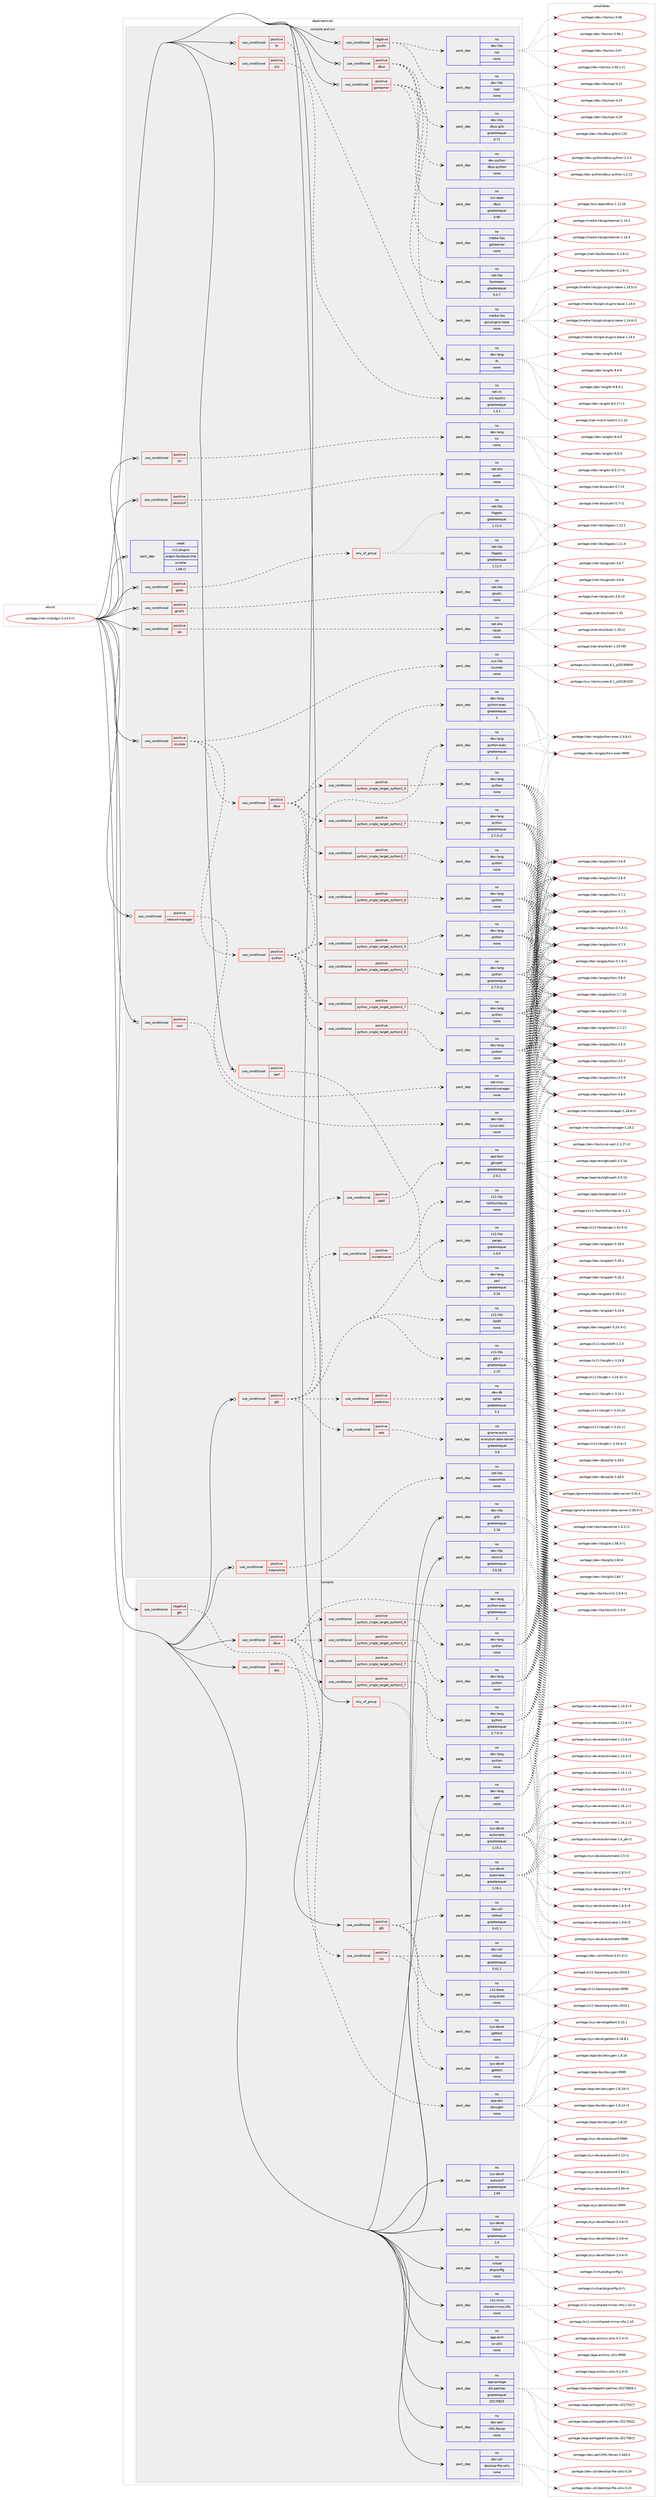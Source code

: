 digraph prolog {

# *************
# Graph options
# *************

newrank=true;
concentrate=true;
compound=true;
graph [rankdir=LR,fontname=Helvetica,fontsize=10,ranksep=1.5];#, ranksep=2.5, nodesep=0.2];
edge  [arrowhead=vee];
node  [fontname=Helvetica,fontsize=10];

# **********
# The ebuild
# **********

subgraph cluster_leftcol {
color=gray;
rank=same;
label=<<i>ebuild</i>>;
id [label="portage://net-im/pidgin-2.13.0-r1", color=red, width=4, href="../net-im/pidgin-2.13.0-r1.svg"];
}

# ****************
# The dependencies
# ****************

subgraph cluster_midcol {
color=gray;
label=<<i>dependencies</i>>;
subgraph cluster_compile {
fillcolor="#eeeeee";
style=filled;
label=<<i>compile</i>>;
subgraph any5733 {
dependency355513 [label=<<TABLE BORDER="0" CELLBORDER="1" CELLSPACING="0" CELLPADDING="4"><TR><TD CELLPADDING="10">any_of_group</TD></TR></TABLE>>, shape=none, color=red];subgraph pack260764 {
dependency355514 [label=<<TABLE BORDER="0" CELLBORDER="1" CELLSPACING="0" CELLPADDING="4" WIDTH="220"><TR><TD ROWSPAN="6" CELLPADDING="30">pack_dep</TD></TR><TR><TD WIDTH="110">no</TD></TR><TR><TD>sys-devel</TD></TR><TR><TD>automake</TD></TR><TR><TD>greaterequal</TD></TR><TR><TD>1.16.1</TD></TR></TABLE>>, shape=none, color=blue];
}
dependency355513:e -> dependency355514:w [weight=20,style="dotted",arrowhead="oinv"];
subgraph pack260765 {
dependency355515 [label=<<TABLE BORDER="0" CELLBORDER="1" CELLSPACING="0" CELLPADDING="4" WIDTH="220"><TR><TD ROWSPAN="6" CELLPADDING="30">pack_dep</TD></TR><TR><TD WIDTH="110">no</TD></TR><TR><TD>sys-devel</TD></TR><TR><TD>automake</TD></TR><TR><TD>greaterequal</TD></TR><TR><TD>1.15.1</TD></TR></TABLE>>, shape=none, color=blue];
}
dependency355513:e -> dependency355515:w [weight=20,style="dotted",arrowhead="oinv"];
}
id:e -> dependency355513:w [weight=20,style="solid",arrowhead="vee"];
subgraph cond88870 {
dependency355516 [label=<<TABLE BORDER="0" CELLBORDER="1" CELLSPACING="0" CELLPADDING="4"><TR><TD ROWSPAN="3" CELLPADDING="10">use_conditional</TD></TR><TR><TD>negative</TD></TR><TR><TD>gtk</TD></TR></TABLE>>, shape=none, color=red];
subgraph cond88871 {
dependency355517 [label=<<TABLE BORDER="0" CELLBORDER="1" CELLSPACING="0" CELLPADDING="4"><TR><TD ROWSPAN="3" CELLPADDING="10">use_conditional</TD></TR><TR><TD>positive</TD></TR><TR><TD>nls</TD></TR></TABLE>>, shape=none, color=red];
subgraph pack260766 {
dependency355518 [label=<<TABLE BORDER="0" CELLBORDER="1" CELLSPACING="0" CELLPADDING="4" WIDTH="220"><TR><TD ROWSPAN="6" CELLPADDING="30">pack_dep</TD></TR><TR><TD WIDTH="110">no</TD></TR><TR><TD>dev-util</TD></TR><TR><TD>intltool</TD></TR><TR><TD>greaterequal</TD></TR><TR><TD>0.41.1</TD></TR></TABLE>>, shape=none, color=blue];
}
dependency355517:e -> dependency355518:w [weight=20,style="dashed",arrowhead="vee"];
subgraph pack260767 {
dependency355519 [label=<<TABLE BORDER="0" CELLBORDER="1" CELLSPACING="0" CELLPADDING="4" WIDTH="220"><TR><TD ROWSPAN="6" CELLPADDING="30">pack_dep</TD></TR><TR><TD WIDTH="110">no</TD></TR><TR><TD>sys-devel</TD></TR><TR><TD>gettext</TD></TR><TR><TD>none</TD></TR><TR><TD></TD></TR></TABLE>>, shape=none, color=blue];
}
dependency355517:e -> dependency355519:w [weight=20,style="dashed",arrowhead="vee"];
}
dependency355516:e -> dependency355517:w [weight=20,style="dashed",arrowhead="vee"];
}
id:e -> dependency355516:w [weight=20,style="solid",arrowhead="vee"];
subgraph cond88872 {
dependency355520 [label=<<TABLE BORDER="0" CELLBORDER="1" CELLSPACING="0" CELLPADDING="4"><TR><TD ROWSPAN="3" CELLPADDING="10">use_conditional</TD></TR><TR><TD>positive</TD></TR><TR><TD>dbus</TD></TR></TABLE>>, shape=none, color=red];
subgraph cond88873 {
dependency355521 [label=<<TABLE BORDER="0" CELLBORDER="1" CELLSPACING="0" CELLPADDING="4"><TR><TD ROWSPAN="3" CELLPADDING="10">use_conditional</TD></TR><TR><TD>positive</TD></TR><TR><TD>python_single_target_python2_7</TD></TR></TABLE>>, shape=none, color=red];
subgraph pack260768 {
dependency355522 [label=<<TABLE BORDER="0" CELLBORDER="1" CELLSPACING="0" CELLPADDING="4" WIDTH="220"><TR><TD ROWSPAN="6" CELLPADDING="30">pack_dep</TD></TR><TR><TD WIDTH="110">no</TD></TR><TR><TD>dev-lang</TD></TR><TR><TD>python</TD></TR><TR><TD>greaterequal</TD></TR><TR><TD>2.7.5-r2</TD></TR></TABLE>>, shape=none, color=blue];
}
dependency355521:e -> dependency355522:w [weight=20,style="dashed",arrowhead="vee"];
}
dependency355520:e -> dependency355521:w [weight=20,style="dashed",arrowhead="vee"];
subgraph cond88874 {
dependency355523 [label=<<TABLE BORDER="0" CELLBORDER="1" CELLSPACING="0" CELLPADDING="4"><TR><TD ROWSPAN="3" CELLPADDING="10">use_conditional</TD></TR><TR><TD>positive</TD></TR><TR><TD>python_single_target_python3_5</TD></TR></TABLE>>, shape=none, color=red];
subgraph pack260769 {
dependency355524 [label=<<TABLE BORDER="0" CELLBORDER="1" CELLSPACING="0" CELLPADDING="4" WIDTH="220"><TR><TD ROWSPAN="6" CELLPADDING="30">pack_dep</TD></TR><TR><TD WIDTH="110">no</TD></TR><TR><TD>dev-lang</TD></TR><TR><TD>python</TD></TR><TR><TD>none</TD></TR><TR><TD></TD></TR></TABLE>>, shape=none, color=blue];
}
dependency355523:e -> dependency355524:w [weight=20,style="dashed",arrowhead="vee"];
}
dependency355520:e -> dependency355523:w [weight=20,style="dashed",arrowhead="vee"];
subgraph cond88875 {
dependency355525 [label=<<TABLE BORDER="0" CELLBORDER="1" CELLSPACING="0" CELLPADDING="4"><TR><TD ROWSPAN="3" CELLPADDING="10">use_conditional</TD></TR><TR><TD>positive</TD></TR><TR><TD>python_single_target_python3_6</TD></TR></TABLE>>, shape=none, color=red];
subgraph pack260770 {
dependency355526 [label=<<TABLE BORDER="0" CELLBORDER="1" CELLSPACING="0" CELLPADDING="4" WIDTH="220"><TR><TD ROWSPAN="6" CELLPADDING="30">pack_dep</TD></TR><TR><TD WIDTH="110">no</TD></TR><TR><TD>dev-lang</TD></TR><TR><TD>python</TD></TR><TR><TD>none</TD></TR><TR><TD></TD></TR></TABLE>>, shape=none, color=blue];
}
dependency355525:e -> dependency355526:w [weight=20,style="dashed",arrowhead="vee"];
}
dependency355520:e -> dependency355525:w [weight=20,style="dashed",arrowhead="vee"];
subgraph cond88876 {
dependency355527 [label=<<TABLE BORDER="0" CELLBORDER="1" CELLSPACING="0" CELLPADDING="4"><TR><TD ROWSPAN="3" CELLPADDING="10">use_conditional</TD></TR><TR><TD>positive</TD></TR><TR><TD>python_single_target_python3_7</TD></TR></TABLE>>, shape=none, color=red];
subgraph pack260771 {
dependency355528 [label=<<TABLE BORDER="0" CELLBORDER="1" CELLSPACING="0" CELLPADDING="4" WIDTH="220"><TR><TD ROWSPAN="6" CELLPADDING="30">pack_dep</TD></TR><TR><TD WIDTH="110">no</TD></TR><TR><TD>dev-lang</TD></TR><TR><TD>python</TD></TR><TR><TD>none</TD></TR><TR><TD></TD></TR></TABLE>>, shape=none, color=blue];
}
dependency355527:e -> dependency355528:w [weight=20,style="dashed",arrowhead="vee"];
}
dependency355520:e -> dependency355527:w [weight=20,style="dashed",arrowhead="vee"];
subgraph pack260772 {
dependency355529 [label=<<TABLE BORDER="0" CELLBORDER="1" CELLSPACING="0" CELLPADDING="4" WIDTH="220"><TR><TD ROWSPAN="6" CELLPADDING="30">pack_dep</TD></TR><TR><TD WIDTH="110">no</TD></TR><TR><TD>dev-lang</TD></TR><TR><TD>python-exec</TD></TR><TR><TD>greaterequal</TD></TR><TR><TD>2</TD></TR></TABLE>>, shape=none, color=blue];
}
dependency355520:e -> dependency355529:w [weight=20,style="dashed",arrowhead="vee"];
}
id:e -> dependency355520:w [weight=20,style="solid",arrowhead="vee"];
subgraph cond88877 {
dependency355530 [label=<<TABLE BORDER="0" CELLBORDER="1" CELLSPACING="0" CELLPADDING="4"><TR><TD ROWSPAN="3" CELLPADDING="10">use_conditional</TD></TR><TR><TD>positive</TD></TR><TR><TD>doc</TD></TR></TABLE>>, shape=none, color=red];
subgraph pack260773 {
dependency355531 [label=<<TABLE BORDER="0" CELLBORDER="1" CELLSPACING="0" CELLPADDING="4" WIDTH="220"><TR><TD ROWSPAN="6" CELLPADDING="30">pack_dep</TD></TR><TR><TD WIDTH="110">no</TD></TR><TR><TD>app-doc</TD></TR><TR><TD>doxygen</TD></TR><TR><TD>none</TD></TR><TR><TD></TD></TR></TABLE>>, shape=none, color=blue];
}
dependency355530:e -> dependency355531:w [weight=20,style="dashed",arrowhead="vee"];
}
id:e -> dependency355530:w [weight=20,style="solid",arrowhead="vee"];
subgraph cond88878 {
dependency355532 [label=<<TABLE BORDER="0" CELLBORDER="1" CELLSPACING="0" CELLPADDING="4"><TR><TD ROWSPAN="3" CELLPADDING="10">use_conditional</TD></TR><TR><TD>positive</TD></TR><TR><TD>gtk</TD></TR></TABLE>>, shape=none, color=red];
subgraph pack260774 {
dependency355533 [label=<<TABLE BORDER="0" CELLBORDER="1" CELLSPACING="0" CELLPADDING="4" WIDTH="220"><TR><TD ROWSPAN="6" CELLPADDING="30">pack_dep</TD></TR><TR><TD WIDTH="110">no</TD></TR><TR><TD>x11-base</TD></TR><TR><TD>xorg-proto</TD></TR><TR><TD>none</TD></TR><TR><TD></TD></TR></TABLE>>, shape=none, color=blue];
}
dependency355532:e -> dependency355533:w [weight=20,style="dashed",arrowhead="vee"];
subgraph pack260775 {
dependency355534 [label=<<TABLE BORDER="0" CELLBORDER="1" CELLSPACING="0" CELLPADDING="4" WIDTH="220"><TR><TD ROWSPAN="6" CELLPADDING="30">pack_dep</TD></TR><TR><TD WIDTH="110">no</TD></TR><TR><TD>dev-util</TD></TR><TR><TD>intltool</TD></TR><TR><TD>greaterequal</TD></TR><TR><TD>0.41.1</TD></TR></TABLE>>, shape=none, color=blue];
}
dependency355532:e -> dependency355534:w [weight=20,style="dashed",arrowhead="vee"];
subgraph pack260776 {
dependency355535 [label=<<TABLE BORDER="0" CELLBORDER="1" CELLSPACING="0" CELLPADDING="4" WIDTH="220"><TR><TD ROWSPAN="6" CELLPADDING="30">pack_dep</TD></TR><TR><TD WIDTH="110">no</TD></TR><TR><TD>sys-devel</TD></TR><TR><TD>gettext</TD></TR><TR><TD>none</TD></TR><TR><TD></TD></TR></TABLE>>, shape=none, color=blue];
}
dependency355532:e -> dependency355535:w [weight=20,style="dashed",arrowhead="vee"];
}
id:e -> dependency355532:w [weight=20,style="solid",arrowhead="vee"];
subgraph pack260777 {
dependency355536 [label=<<TABLE BORDER="0" CELLBORDER="1" CELLSPACING="0" CELLPADDING="4" WIDTH="220"><TR><TD ROWSPAN="6" CELLPADDING="30">pack_dep</TD></TR><TR><TD WIDTH="110">no</TD></TR><TR><TD>app-arch</TD></TR><TR><TD>xz-utils</TD></TR><TR><TD>none</TD></TR><TR><TD></TD></TR></TABLE>>, shape=none, color=blue];
}
id:e -> dependency355536:w [weight=20,style="solid",arrowhead="vee"];
subgraph pack260778 {
dependency355537 [label=<<TABLE BORDER="0" CELLBORDER="1" CELLSPACING="0" CELLPADDING="4" WIDTH="220"><TR><TD ROWSPAN="6" CELLPADDING="30">pack_dep</TD></TR><TR><TD WIDTH="110">no</TD></TR><TR><TD>app-portage</TD></TR><TR><TD>elt-patches</TD></TR><TR><TD>greaterequal</TD></TR><TR><TD>20170815</TD></TR></TABLE>>, shape=none, color=blue];
}
id:e -> dependency355537:w [weight=20,style="solid",arrowhead="vee"];
subgraph pack260779 {
dependency355538 [label=<<TABLE BORDER="0" CELLBORDER="1" CELLSPACING="0" CELLPADDING="4" WIDTH="220"><TR><TD ROWSPAN="6" CELLPADDING="30">pack_dep</TD></TR><TR><TD WIDTH="110">no</TD></TR><TR><TD>dev-lang</TD></TR><TR><TD>perl</TD></TR><TR><TD>none</TD></TR><TR><TD></TD></TR></TABLE>>, shape=none, color=blue];
}
id:e -> dependency355538:w [weight=20,style="solid",arrowhead="vee"];
subgraph pack260780 {
dependency355539 [label=<<TABLE BORDER="0" CELLBORDER="1" CELLSPACING="0" CELLPADDING="4" WIDTH="220"><TR><TD ROWSPAN="6" CELLPADDING="30">pack_dep</TD></TR><TR><TD WIDTH="110">no</TD></TR><TR><TD>dev-perl</TD></TR><TR><TD>XML-Parser</TD></TR><TR><TD>none</TD></TR><TR><TD></TD></TR></TABLE>>, shape=none, color=blue];
}
id:e -> dependency355539:w [weight=20,style="solid",arrowhead="vee"];
subgraph pack260781 {
dependency355540 [label=<<TABLE BORDER="0" CELLBORDER="1" CELLSPACING="0" CELLPADDING="4" WIDTH="220"><TR><TD ROWSPAN="6" CELLPADDING="30">pack_dep</TD></TR><TR><TD WIDTH="110">no</TD></TR><TR><TD>dev-util</TD></TR><TR><TD>desktop-file-utils</TD></TR><TR><TD>none</TD></TR><TR><TD></TD></TR></TABLE>>, shape=none, color=blue];
}
id:e -> dependency355540:w [weight=20,style="solid",arrowhead="vee"];
subgraph pack260782 {
dependency355541 [label=<<TABLE BORDER="0" CELLBORDER="1" CELLSPACING="0" CELLPADDING="4" WIDTH="220"><TR><TD ROWSPAN="6" CELLPADDING="30">pack_dep</TD></TR><TR><TD WIDTH="110">no</TD></TR><TR><TD>sys-devel</TD></TR><TR><TD>autoconf</TD></TR><TR><TD>greaterequal</TD></TR><TR><TD>2.69</TD></TR></TABLE>>, shape=none, color=blue];
}
id:e -> dependency355541:w [weight=20,style="solid",arrowhead="vee"];
subgraph pack260783 {
dependency355542 [label=<<TABLE BORDER="0" CELLBORDER="1" CELLSPACING="0" CELLPADDING="4" WIDTH="220"><TR><TD ROWSPAN="6" CELLPADDING="30">pack_dep</TD></TR><TR><TD WIDTH="110">no</TD></TR><TR><TD>sys-devel</TD></TR><TR><TD>libtool</TD></TR><TR><TD>greaterequal</TD></TR><TR><TD>2.4</TD></TR></TABLE>>, shape=none, color=blue];
}
id:e -> dependency355542:w [weight=20,style="solid",arrowhead="vee"];
subgraph pack260784 {
dependency355543 [label=<<TABLE BORDER="0" CELLBORDER="1" CELLSPACING="0" CELLPADDING="4" WIDTH="220"><TR><TD ROWSPAN="6" CELLPADDING="30">pack_dep</TD></TR><TR><TD WIDTH="110">no</TD></TR><TR><TD>virtual</TD></TR><TR><TD>pkgconfig</TD></TR><TR><TD>none</TD></TR><TR><TD></TD></TR></TABLE>>, shape=none, color=blue];
}
id:e -> dependency355543:w [weight=20,style="solid",arrowhead="vee"];
subgraph pack260785 {
dependency355544 [label=<<TABLE BORDER="0" CELLBORDER="1" CELLSPACING="0" CELLPADDING="4" WIDTH="220"><TR><TD ROWSPAN="6" CELLPADDING="30">pack_dep</TD></TR><TR><TD WIDTH="110">no</TD></TR><TR><TD>x11-misc</TD></TR><TR><TD>shared-mime-info</TD></TR><TR><TD>none</TD></TR><TR><TD></TD></TR></TABLE>>, shape=none, color=blue];
}
id:e -> dependency355544:w [weight=20,style="solid",arrowhead="vee"];
}
subgraph cluster_compileandrun {
fillcolor="#eeeeee";
style=filled;
label=<<i>compile and run</i>>;
subgraph cond88879 {
dependency355545 [label=<<TABLE BORDER="0" CELLBORDER="1" CELLSPACING="0" CELLPADDING="4"><TR><TD ROWSPAN="3" CELLPADDING="10">use_conditional</TD></TR><TR><TD>negative</TD></TR><TR><TD>gnutls</TD></TR></TABLE>>, shape=none, color=red];
subgraph pack260786 {
dependency355546 [label=<<TABLE BORDER="0" CELLBORDER="1" CELLSPACING="0" CELLPADDING="4" WIDTH="220"><TR><TD ROWSPAN="6" CELLPADDING="30">pack_dep</TD></TR><TR><TD WIDTH="110">no</TD></TR><TR><TD>dev-libs</TD></TR><TR><TD>nspr</TD></TR><TR><TD>none</TD></TR><TR><TD></TD></TR></TABLE>>, shape=none, color=blue];
}
dependency355545:e -> dependency355546:w [weight=20,style="dashed",arrowhead="vee"];
subgraph pack260787 {
dependency355547 [label=<<TABLE BORDER="0" CELLBORDER="1" CELLSPACING="0" CELLPADDING="4" WIDTH="220"><TR><TD ROWSPAN="6" CELLPADDING="30">pack_dep</TD></TR><TR><TD WIDTH="110">no</TD></TR><TR><TD>dev-libs</TD></TR><TR><TD>nss</TD></TR><TR><TD>none</TD></TR><TR><TD></TD></TR></TABLE>>, shape=none, color=blue];
}
dependency355545:e -> dependency355547:w [weight=20,style="dashed",arrowhead="vee"];
}
id:e -> dependency355545:w [weight=20,style="solid",arrowhead="odotvee"];
subgraph cond88880 {
dependency355548 [label=<<TABLE BORDER="0" CELLBORDER="1" CELLSPACING="0" CELLPADDING="4"><TR><TD ROWSPAN="3" CELLPADDING="10">use_conditional</TD></TR><TR><TD>positive</TD></TR><TR><TD>dbus</TD></TR></TABLE>>, shape=none, color=red];
subgraph pack260788 {
dependency355549 [label=<<TABLE BORDER="0" CELLBORDER="1" CELLSPACING="0" CELLPADDING="4" WIDTH="220"><TR><TD ROWSPAN="6" CELLPADDING="30">pack_dep</TD></TR><TR><TD WIDTH="110">no</TD></TR><TR><TD>dev-libs</TD></TR><TR><TD>dbus-glib</TD></TR><TR><TD>greaterequal</TD></TR><TR><TD>0.71</TD></TR></TABLE>>, shape=none, color=blue];
}
dependency355548:e -> dependency355549:w [weight=20,style="dashed",arrowhead="vee"];
subgraph pack260789 {
dependency355550 [label=<<TABLE BORDER="0" CELLBORDER="1" CELLSPACING="0" CELLPADDING="4" WIDTH="220"><TR><TD ROWSPAN="6" CELLPADDING="30">pack_dep</TD></TR><TR><TD WIDTH="110">no</TD></TR><TR><TD>sys-apps</TD></TR><TR><TD>dbus</TD></TR><TR><TD>greaterequal</TD></TR><TR><TD>0.90</TD></TR></TABLE>>, shape=none, color=blue];
}
dependency355548:e -> dependency355550:w [weight=20,style="dashed",arrowhead="vee"];
subgraph pack260790 {
dependency355551 [label=<<TABLE BORDER="0" CELLBORDER="1" CELLSPACING="0" CELLPADDING="4" WIDTH="220"><TR><TD ROWSPAN="6" CELLPADDING="30">pack_dep</TD></TR><TR><TD WIDTH="110">no</TD></TR><TR><TD>dev-python</TD></TR><TR><TD>dbus-python</TD></TR><TR><TD>none</TD></TR><TR><TD></TD></TR></TABLE>>, shape=none, color=blue];
}
dependency355548:e -> dependency355551:w [weight=20,style="dashed",arrowhead="vee"];
}
id:e -> dependency355548:w [weight=20,style="solid",arrowhead="odotvee"];
subgraph cond88881 {
dependency355552 [label=<<TABLE BORDER="0" CELLBORDER="1" CELLSPACING="0" CELLPADDING="4"><TR><TD ROWSPAN="3" CELLPADDING="10">use_conditional</TD></TR><TR><TD>positive</TD></TR><TR><TD>gadu</TD></TR></TABLE>>, shape=none, color=red];
subgraph any5734 {
dependency355553 [label=<<TABLE BORDER="0" CELLBORDER="1" CELLSPACING="0" CELLPADDING="4"><TR><TD CELLPADDING="10">any_of_group</TD></TR></TABLE>>, shape=none, color=red];subgraph pack260791 {
dependency355554 [label=<<TABLE BORDER="0" CELLBORDER="1" CELLSPACING="0" CELLPADDING="4" WIDTH="220"><TR><TD ROWSPAN="6" CELLPADDING="30">pack_dep</TD></TR><TR><TD WIDTH="110">no</TD></TR><TR><TD>net-libs</TD></TR><TR><TD>libgadu</TD></TR><TR><TD>greaterequal</TD></TR><TR><TD>1.11.0</TD></TR></TABLE>>, shape=none, color=blue];
}
dependency355553:e -> dependency355554:w [weight=20,style="dotted",arrowhead="oinv"];
subgraph pack260792 {
dependency355555 [label=<<TABLE BORDER="0" CELLBORDER="1" CELLSPACING="0" CELLPADDING="4" WIDTH="220"><TR><TD ROWSPAN="6" CELLPADDING="30">pack_dep</TD></TR><TR><TD WIDTH="110">no</TD></TR><TR><TD>net-libs</TD></TR><TR><TD>libgadu</TD></TR><TR><TD>greaterequal</TD></TR><TR><TD>1.11.0</TD></TR></TABLE>>, shape=none, color=blue];
}
dependency355553:e -> dependency355555:w [weight=20,style="dotted",arrowhead="oinv"];
}
dependency355552:e -> dependency355553:w [weight=20,style="dashed",arrowhead="vee"];
}
id:e -> dependency355552:w [weight=20,style="solid",arrowhead="odotvee"];
subgraph cond88882 {
dependency355556 [label=<<TABLE BORDER="0" CELLBORDER="1" CELLSPACING="0" CELLPADDING="4"><TR><TD ROWSPAN="3" CELLPADDING="10">use_conditional</TD></TR><TR><TD>positive</TD></TR><TR><TD>gnutls</TD></TR></TABLE>>, shape=none, color=red];
subgraph pack260793 {
dependency355557 [label=<<TABLE BORDER="0" CELLBORDER="1" CELLSPACING="0" CELLPADDING="4" WIDTH="220"><TR><TD ROWSPAN="6" CELLPADDING="30">pack_dep</TD></TR><TR><TD WIDTH="110">no</TD></TR><TR><TD>net-libs</TD></TR><TR><TD>gnutls</TD></TR><TR><TD>none</TD></TR><TR><TD></TD></TR></TABLE>>, shape=none, color=blue];
}
dependency355556:e -> dependency355557:w [weight=20,style="dashed",arrowhead="vee"];
}
id:e -> dependency355556:w [weight=20,style="solid",arrowhead="odotvee"];
subgraph cond88883 {
dependency355558 [label=<<TABLE BORDER="0" CELLBORDER="1" CELLSPACING="0" CELLPADDING="4"><TR><TD ROWSPAN="3" CELLPADDING="10">use_conditional</TD></TR><TR><TD>positive</TD></TR><TR><TD>gstreamer</TD></TR></TABLE>>, shape=none, color=red];
subgraph pack260794 {
dependency355559 [label=<<TABLE BORDER="0" CELLBORDER="1" CELLSPACING="0" CELLPADDING="4" WIDTH="220"><TR><TD ROWSPAN="6" CELLPADDING="30">pack_dep</TD></TR><TR><TD WIDTH="110">no</TD></TR><TR><TD>media-libs</TD></TR><TR><TD>gstreamer</TD></TR><TR><TD>none</TD></TR><TR><TD></TD></TR></TABLE>>, shape=none, color=blue];
}
dependency355558:e -> dependency355559:w [weight=20,style="dashed",arrowhead="vee"];
subgraph pack260795 {
dependency355560 [label=<<TABLE BORDER="0" CELLBORDER="1" CELLSPACING="0" CELLPADDING="4" WIDTH="220"><TR><TD ROWSPAN="6" CELLPADDING="30">pack_dep</TD></TR><TR><TD WIDTH="110">no</TD></TR><TR><TD>media-libs</TD></TR><TR><TD>gst-plugins-base</TD></TR><TR><TD>none</TD></TR><TR><TD></TD></TR></TABLE>>, shape=none, color=blue];
}
dependency355558:e -> dependency355560:w [weight=20,style="dashed",arrowhead="vee"];
subgraph pack260796 {
dependency355561 [label=<<TABLE BORDER="0" CELLBORDER="1" CELLSPACING="0" CELLPADDING="4" WIDTH="220"><TR><TD ROWSPAN="6" CELLPADDING="30">pack_dep</TD></TR><TR><TD WIDTH="110">no</TD></TR><TR><TD>net-libs</TD></TR><TR><TD>farstream</TD></TR><TR><TD>greaterequal</TD></TR><TR><TD>0.2.7</TD></TR></TABLE>>, shape=none, color=blue];
}
dependency355558:e -> dependency355561:w [weight=20,style="dashed",arrowhead="vee"];
}
id:e -> dependency355558:w [weight=20,style="solid",arrowhead="odotvee"];
subgraph cond88884 {
dependency355562 [label=<<TABLE BORDER="0" CELLBORDER="1" CELLSPACING="0" CELLPADDING="4"><TR><TD ROWSPAN="3" CELLPADDING="10">use_conditional</TD></TR><TR><TD>positive</TD></TR><TR><TD>gtk</TD></TR></TABLE>>, shape=none, color=red];
subgraph pack260797 {
dependency355563 [label=<<TABLE BORDER="0" CELLBORDER="1" CELLSPACING="0" CELLPADDING="4" WIDTH="220"><TR><TD ROWSPAN="6" CELLPADDING="30">pack_dep</TD></TR><TR><TD WIDTH="110">no</TD></TR><TR><TD>x11-libs</TD></TR><TR><TD>gtk+</TD></TR><TR><TD>greaterequal</TD></TR><TR><TD>2.10</TD></TR></TABLE>>, shape=none, color=blue];
}
dependency355562:e -> dependency355563:w [weight=20,style="dashed",arrowhead="vee"];
subgraph pack260798 {
dependency355564 [label=<<TABLE BORDER="0" CELLBORDER="1" CELLSPACING="0" CELLPADDING="4" WIDTH="220"><TR><TD ROWSPAN="6" CELLPADDING="30">pack_dep</TD></TR><TR><TD WIDTH="110">no</TD></TR><TR><TD>x11-libs</TD></TR><TR><TD>libSM</TD></TR><TR><TD>none</TD></TR><TR><TD></TD></TR></TABLE>>, shape=none, color=blue];
}
dependency355562:e -> dependency355564:w [weight=20,style="dashed",arrowhead="vee"];
subgraph pack260799 {
dependency355565 [label=<<TABLE BORDER="0" CELLBORDER="1" CELLSPACING="0" CELLPADDING="4" WIDTH="220"><TR><TD ROWSPAN="6" CELLPADDING="30">pack_dep</TD></TR><TR><TD WIDTH="110">no</TD></TR><TR><TD>x11-libs</TD></TR><TR><TD>pango</TD></TR><TR><TD>greaterequal</TD></TR><TR><TD>1.4.0</TD></TR></TABLE>>, shape=none, color=blue];
}
dependency355562:e -> dependency355565:w [weight=20,style="dashed",arrowhead="vee"];
subgraph cond88885 {
dependency355566 [label=<<TABLE BORDER="0" CELLBORDER="1" CELLSPACING="0" CELLPADDING="4"><TR><TD ROWSPAN="3" CELLPADDING="10">use_conditional</TD></TR><TR><TD>positive</TD></TR><TR><TD>xscreensaver</TD></TR></TABLE>>, shape=none, color=red];
subgraph pack260800 {
dependency355567 [label=<<TABLE BORDER="0" CELLBORDER="1" CELLSPACING="0" CELLPADDING="4" WIDTH="220"><TR><TD ROWSPAN="6" CELLPADDING="30">pack_dep</TD></TR><TR><TD WIDTH="110">no</TD></TR><TR><TD>x11-libs</TD></TR><TR><TD>libXScrnSaver</TD></TR><TR><TD>none</TD></TR><TR><TD></TD></TR></TABLE>>, shape=none, color=blue];
}
dependency355566:e -> dependency355567:w [weight=20,style="dashed",arrowhead="vee"];
}
dependency355562:e -> dependency355566:w [weight=20,style="dashed",arrowhead="vee"];
subgraph cond88886 {
dependency355568 [label=<<TABLE BORDER="0" CELLBORDER="1" CELLSPACING="0" CELLPADDING="4"><TR><TD ROWSPAN="3" CELLPADDING="10">use_conditional</TD></TR><TR><TD>positive</TD></TR><TR><TD>spell</TD></TR></TABLE>>, shape=none, color=red];
subgraph pack260801 {
dependency355569 [label=<<TABLE BORDER="0" CELLBORDER="1" CELLSPACING="0" CELLPADDING="4" WIDTH="220"><TR><TD ROWSPAN="6" CELLPADDING="30">pack_dep</TD></TR><TR><TD WIDTH="110">no</TD></TR><TR><TD>app-text</TD></TR><TR><TD>gtkspell</TD></TR><TR><TD>greaterequal</TD></TR><TR><TD>2.0.2</TD></TR></TABLE>>, shape=none, color=blue];
}
dependency355568:e -> dependency355569:w [weight=20,style="dashed",arrowhead="vee"];
}
dependency355562:e -> dependency355568:w [weight=20,style="dashed",arrowhead="vee"];
subgraph cond88887 {
dependency355570 [label=<<TABLE BORDER="0" CELLBORDER="1" CELLSPACING="0" CELLPADDING="4"><TR><TD ROWSPAN="3" CELLPADDING="10">use_conditional</TD></TR><TR><TD>positive</TD></TR><TR><TD>eds</TD></TR></TABLE>>, shape=none, color=red];
subgraph pack260802 {
dependency355571 [label=<<TABLE BORDER="0" CELLBORDER="1" CELLSPACING="0" CELLPADDING="4" WIDTH="220"><TR><TD ROWSPAN="6" CELLPADDING="30">pack_dep</TD></TR><TR><TD WIDTH="110">no</TD></TR><TR><TD>gnome-extra</TD></TR><TR><TD>evolution-data-server</TD></TR><TR><TD>greaterequal</TD></TR><TR><TD>3.6</TD></TR></TABLE>>, shape=none, color=blue];
}
dependency355570:e -> dependency355571:w [weight=20,style="dashed",arrowhead="vee"];
}
dependency355562:e -> dependency355570:w [weight=20,style="dashed",arrowhead="vee"];
subgraph cond88888 {
dependency355572 [label=<<TABLE BORDER="0" CELLBORDER="1" CELLSPACING="0" CELLPADDING="4"><TR><TD ROWSPAN="3" CELLPADDING="10">use_conditional</TD></TR><TR><TD>positive</TD></TR><TR><TD>prediction</TD></TR></TABLE>>, shape=none, color=red];
subgraph pack260803 {
dependency355573 [label=<<TABLE BORDER="0" CELLBORDER="1" CELLSPACING="0" CELLPADDING="4" WIDTH="220"><TR><TD ROWSPAN="6" CELLPADDING="30">pack_dep</TD></TR><TR><TD WIDTH="110">no</TD></TR><TR><TD>dev-db</TD></TR><TR><TD>sqlite</TD></TR><TR><TD>greaterequal</TD></TR><TR><TD>3.3</TD></TR></TABLE>>, shape=none, color=blue];
}
dependency355572:e -> dependency355573:w [weight=20,style="dashed",arrowhead="vee"];
}
dependency355562:e -> dependency355572:w [weight=20,style="dashed",arrowhead="vee"];
}
id:e -> dependency355562:w [weight=20,style="solid",arrowhead="odotvee"];
subgraph cond88889 {
dependency355574 [label=<<TABLE BORDER="0" CELLBORDER="1" CELLSPACING="0" CELLPADDING="4"><TR><TD ROWSPAN="3" CELLPADDING="10">use_conditional</TD></TR><TR><TD>positive</TD></TR><TR><TD>idn</TD></TR></TABLE>>, shape=none, color=red];
subgraph pack260804 {
dependency355575 [label=<<TABLE BORDER="0" CELLBORDER="1" CELLSPACING="0" CELLPADDING="4" WIDTH="220"><TR><TD ROWSPAN="6" CELLPADDING="30">pack_dep</TD></TR><TR><TD WIDTH="110">no</TD></TR><TR><TD>net-dns</TD></TR><TR><TD>libidn</TD></TR><TR><TD>none</TD></TR><TR><TD></TD></TR></TABLE>>, shape=none, color=blue];
}
dependency355574:e -> dependency355575:w [weight=20,style="dashed",arrowhead="vee"];
}
id:e -> dependency355574:w [weight=20,style="solid",arrowhead="odotvee"];
subgraph cond88890 {
dependency355576 [label=<<TABLE BORDER="0" CELLBORDER="1" CELLSPACING="0" CELLPADDING="4"><TR><TD ROWSPAN="3" CELLPADDING="10">use_conditional</TD></TR><TR><TD>positive</TD></TR><TR><TD>meanwhile</TD></TR></TABLE>>, shape=none, color=red];
subgraph pack260805 {
dependency355577 [label=<<TABLE BORDER="0" CELLBORDER="1" CELLSPACING="0" CELLPADDING="4" WIDTH="220"><TR><TD ROWSPAN="6" CELLPADDING="30">pack_dep</TD></TR><TR><TD WIDTH="110">no</TD></TR><TR><TD>net-libs</TD></TR><TR><TD>meanwhile</TD></TR><TR><TD>none</TD></TR><TR><TD></TD></TR></TABLE>>, shape=none, color=blue];
}
dependency355576:e -> dependency355577:w [weight=20,style="dashed",arrowhead="vee"];
}
id:e -> dependency355576:w [weight=20,style="solid",arrowhead="odotvee"];
subgraph cond88891 {
dependency355578 [label=<<TABLE BORDER="0" CELLBORDER="1" CELLSPACING="0" CELLPADDING="4"><TR><TD ROWSPAN="3" CELLPADDING="10">use_conditional</TD></TR><TR><TD>positive</TD></TR><TR><TD>ncurses</TD></TR></TABLE>>, shape=none, color=red];
subgraph pack260806 {
dependency355579 [label=<<TABLE BORDER="0" CELLBORDER="1" CELLSPACING="0" CELLPADDING="4" WIDTH="220"><TR><TD ROWSPAN="6" CELLPADDING="30">pack_dep</TD></TR><TR><TD WIDTH="110">no</TD></TR><TR><TD>sys-libs</TD></TR><TR><TD>ncurses</TD></TR><TR><TD>none</TD></TR><TR><TD></TD></TR></TABLE>>, shape=none, color=blue];
}
dependency355578:e -> dependency355579:w [weight=20,style="dashed",arrowhead="vee"];
subgraph cond88892 {
dependency355580 [label=<<TABLE BORDER="0" CELLBORDER="1" CELLSPACING="0" CELLPADDING="4"><TR><TD ROWSPAN="3" CELLPADDING="10">use_conditional</TD></TR><TR><TD>positive</TD></TR><TR><TD>dbus</TD></TR></TABLE>>, shape=none, color=red];
subgraph cond88893 {
dependency355581 [label=<<TABLE BORDER="0" CELLBORDER="1" CELLSPACING="0" CELLPADDING="4"><TR><TD ROWSPAN="3" CELLPADDING="10">use_conditional</TD></TR><TR><TD>positive</TD></TR><TR><TD>python_single_target_python2_7</TD></TR></TABLE>>, shape=none, color=red];
subgraph pack260807 {
dependency355582 [label=<<TABLE BORDER="0" CELLBORDER="1" CELLSPACING="0" CELLPADDING="4" WIDTH="220"><TR><TD ROWSPAN="6" CELLPADDING="30">pack_dep</TD></TR><TR><TD WIDTH="110">no</TD></TR><TR><TD>dev-lang</TD></TR><TR><TD>python</TD></TR><TR><TD>greaterequal</TD></TR><TR><TD>2.7.5-r2</TD></TR></TABLE>>, shape=none, color=blue];
}
dependency355581:e -> dependency355582:w [weight=20,style="dashed",arrowhead="vee"];
}
dependency355580:e -> dependency355581:w [weight=20,style="dashed",arrowhead="vee"];
subgraph cond88894 {
dependency355583 [label=<<TABLE BORDER="0" CELLBORDER="1" CELLSPACING="0" CELLPADDING="4"><TR><TD ROWSPAN="3" CELLPADDING="10">use_conditional</TD></TR><TR><TD>positive</TD></TR><TR><TD>python_single_target_python3_5</TD></TR></TABLE>>, shape=none, color=red];
subgraph pack260808 {
dependency355584 [label=<<TABLE BORDER="0" CELLBORDER="1" CELLSPACING="0" CELLPADDING="4" WIDTH="220"><TR><TD ROWSPAN="6" CELLPADDING="30">pack_dep</TD></TR><TR><TD WIDTH="110">no</TD></TR><TR><TD>dev-lang</TD></TR><TR><TD>python</TD></TR><TR><TD>none</TD></TR><TR><TD></TD></TR></TABLE>>, shape=none, color=blue];
}
dependency355583:e -> dependency355584:w [weight=20,style="dashed",arrowhead="vee"];
}
dependency355580:e -> dependency355583:w [weight=20,style="dashed",arrowhead="vee"];
subgraph cond88895 {
dependency355585 [label=<<TABLE BORDER="0" CELLBORDER="1" CELLSPACING="0" CELLPADDING="4"><TR><TD ROWSPAN="3" CELLPADDING="10">use_conditional</TD></TR><TR><TD>positive</TD></TR><TR><TD>python_single_target_python3_6</TD></TR></TABLE>>, shape=none, color=red];
subgraph pack260809 {
dependency355586 [label=<<TABLE BORDER="0" CELLBORDER="1" CELLSPACING="0" CELLPADDING="4" WIDTH="220"><TR><TD ROWSPAN="6" CELLPADDING="30">pack_dep</TD></TR><TR><TD WIDTH="110">no</TD></TR><TR><TD>dev-lang</TD></TR><TR><TD>python</TD></TR><TR><TD>none</TD></TR><TR><TD></TD></TR></TABLE>>, shape=none, color=blue];
}
dependency355585:e -> dependency355586:w [weight=20,style="dashed",arrowhead="vee"];
}
dependency355580:e -> dependency355585:w [weight=20,style="dashed",arrowhead="vee"];
subgraph cond88896 {
dependency355587 [label=<<TABLE BORDER="0" CELLBORDER="1" CELLSPACING="0" CELLPADDING="4"><TR><TD ROWSPAN="3" CELLPADDING="10">use_conditional</TD></TR><TR><TD>positive</TD></TR><TR><TD>python_single_target_python3_7</TD></TR></TABLE>>, shape=none, color=red];
subgraph pack260810 {
dependency355588 [label=<<TABLE BORDER="0" CELLBORDER="1" CELLSPACING="0" CELLPADDING="4" WIDTH="220"><TR><TD ROWSPAN="6" CELLPADDING="30">pack_dep</TD></TR><TR><TD WIDTH="110">no</TD></TR><TR><TD>dev-lang</TD></TR><TR><TD>python</TD></TR><TR><TD>none</TD></TR><TR><TD></TD></TR></TABLE>>, shape=none, color=blue];
}
dependency355587:e -> dependency355588:w [weight=20,style="dashed",arrowhead="vee"];
}
dependency355580:e -> dependency355587:w [weight=20,style="dashed",arrowhead="vee"];
subgraph pack260811 {
dependency355589 [label=<<TABLE BORDER="0" CELLBORDER="1" CELLSPACING="0" CELLPADDING="4" WIDTH="220"><TR><TD ROWSPAN="6" CELLPADDING="30">pack_dep</TD></TR><TR><TD WIDTH="110">no</TD></TR><TR><TD>dev-lang</TD></TR><TR><TD>python-exec</TD></TR><TR><TD>greaterequal</TD></TR><TR><TD>2</TD></TR></TABLE>>, shape=none, color=blue];
}
dependency355580:e -> dependency355589:w [weight=20,style="dashed",arrowhead="vee"];
}
dependency355578:e -> dependency355580:w [weight=20,style="dashed",arrowhead="vee"];
subgraph cond88897 {
dependency355590 [label=<<TABLE BORDER="0" CELLBORDER="1" CELLSPACING="0" CELLPADDING="4"><TR><TD ROWSPAN="3" CELLPADDING="10">use_conditional</TD></TR><TR><TD>positive</TD></TR><TR><TD>python</TD></TR></TABLE>>, shape=none, color=red];
subgraph cond88898 {
dependency355591 [label=<<TABLE BORDER="0" CELLBORDER="1" CELLSPACING="0" CELLPADDING="4"><TR><TD ROWSPAN="3" CELLPADDING="10">use_conditional</TD></TR><TR><TD>positive</TD></TR><TR><TD>python_single_target_python2_7</TD></TR></TABLE>>, shape=none, color=red];
subgraph pack260812 {
dependency355592 [label=<<TABLE BORDER="0" CELLBORDER="1" CELLSPACING="0" CELLPADDING="4" WIDTH="220"><TR><TD ROWSPAN="6" CELLPADDING="30">pack_dep</TD></TR><TR><TD WIDTH="110">no</TD></TR><TR><TD>dev-lang</TD></TR><TR><TD>python</TD></TR><TR><TD>greaterequal</TD></TR><TR><TD>2.7.5-r2</TD></TR></TABLE>>, shape=none, color=blue];
}
dependency355591:e -> dependency355592:w [weight=20,style="dashed",arrowhead="vee"];
}
dependency355590:e -> dependency355591:w [weight=20,style="dashed",arrowhead="vee"];
subgraph cond88899 {
dependency355593 [label=<<TABLE BORDER="0" CELLBORDER="1" CELLSPACING="0" CELLPADDING="4"><TR><TD ROWSPAN="3" CELLPADDING="10">use_conditional</TD></TR><TR><TD>positive</TD></TR><TR><TD>python_single_target_python3_5</TD></TR></TABLE>>, shape=none, color=red];
subgraph pack260813 {
dependency355594 [label=<<TABLE BORDER="0" CELLBORDER="1" CELLSPACING="0" CELLPADDING="4" WIDTH="220"><TR><TD ROWSPAN="6" CELLPADDING="30">pack_dep</TD></TR><TR><TD WIDTH="110">no</TD></TR><TR><TD>dev-lang</TD></TR><TR><TD>python</TD></TR><TR><TD>none</TD></TR><TR><TD></TD></TR></TABLE>>, shape=none, color=blue];
}
dependency355593:e -> dependency355594:w [weight=20,style="dashed",arrowhead="vee"];
}
dependency355590:e -> dependency355593:w [weight=20,style="dashed",arrowhead="vee"];
subgraph cond88900 {
dependency355595 [label=<<TABLE BORDER="0" CELLBORDER="1" CELLSPACING="0" CELLPADDING="4"><TR><TD ROWSPAN="3" CELLPADDING="10">use_conditional</TD></TR><TR><TD>positive</TD></TR><TR><TD>python_single_target_python3_6</TD></TR></TABLE>>, shape=none, color=red];
subgraph pack260814 {
dependency355596 [label=<<TABLE BORDER="0" CELLBORDER="1" CELLSPACING="0" CELLPADDING="4" WIDTH="220"><TR><TD ROWSPAN="6" CELLPADDING="30">pack_dep</TD></TR><TR><TD WIDTH="110">no</TD></TR><TR><TD>dev-lang</TD></TR><TR><TD>python</TD></TR><TR><TD>none</TD></TR><TR><TD></TD></TR></TABLE>>, shape=none, color=blue];
}
dependency355595:e -> dependency355596:w [weight=20,style="dashed",arrowhead="vee"];
}
dependency355590:e -> dependency355595:w [weight=20,style="dashed",arrowhead="vee"];
subgraph cond88901 {
dependency355597 [label=<<TABLE BORDER="0" CELLBORDER="1" CELLSPACING="0" CELLPADDING="4"><TR><TD ROWSPAN="3" CELLPADDING="10">use_conditional</TD></TR><TR><TD>positive</TD></TR><TR><TD>python_single_target_python3_7</TD></TR></TABLE>>, shape=none, color=red];
subgraph pack260815 {
dependency355598 [label=<<TABLE BORDER="0" CELLBORDER="1" CELLSPACING="0" CELLPADDING="4" WIDTH="220"><TR><TD ROWSPAN="6" CELLPADDING="30">pack_dep</TD></TR><TR><TD WIDTH="110">no</TD></TR><TR><TD>dev-lang</TD></TR><TR><TD>python</TD></TR><TR><TD>none</TD></TR><TR><TD></TD></TR></TABLE>>, shape=none, color=blue];
}
dependency355597:e -> dependency355598:w [weight=20,style="dashed",arrowhead="vee"];
}
dependency355590:e -> dependency355597:w [weight=20,style="dashed",arrowhead="vee"];
subgraph pack260816 {
dependency355599 [label=<<TABLE BORDER="0" CELLBORDER="1" CELLSPACING="0" CELLPADDING="4" WIDTH="220"><TR><TD ROWSPAN="6" CELLPADDING="30">pack_dep</TD></TR><TR><TD WIDTH="110">no</TD></TR><TR><TD>dev-lang</TD></TR><TR><TD>python-exec</TD></TR><TR><TD>greaterequal</TD></TR><TR><TD>2</TD></TR></TABLE>>, shape=none, color=blue];
}
dependency355590:e -> dependency355599:w [weight=20,style="dashed",arrowhead="vee"];
}
dependency355578:e -> dependency355590:w [weight=20,style="dashed",arrowhead="vee"];
}
id:e -> dependency355578:w [weight=20,style="solid",arrowhead="odotvee"];
subgraph cond88902 {
dependency355600 [label=<<TABLE BORDER="0" CELLBORDER="1" CELLSPACING="0" CELLPADDING="4"><TR><TD ROWSPAN="3" CELLPADDING="10">use_conditional</TD></TR><TR><TD>positive</TD></TR><TR><TD>networkmanager</TD></TR></TABLE>>, shape=none, color=red];
subgraph pack260817 {
dependency355601 [label=<<TABLE BORDER="0" CELLBORDER="1" CELLSPACING="0" CELLPADDING="4" WIDTH="220"><TR><TD ROWSPAN="6" CELLPADDING="30">pack_dep</TD></TR><TR><TD WIDTH="110">no</TD></TR><TR><TD>net-misc</TD></TR><TR><TD>networkmanager</TD></TR><TR><TD>none</TD></TR><TR><TD></TD></TR></TABLE>>, shape=none, color=blue];
}
dependency355600:e -> dependency355601:w [weight=20,style="dashed",arrowhead="vee"];
}
id:e -> dependency355600:w [weight=20,style="solid",arrowhead="odotvee"];
subgraph cond88903 {
dependency355602 [label=<<TABLE BORDER="0" CELLBORDER="1" CELLSPACING="0" CELLPADDING="4"><TR><TD ROWSPAN="3" CELLPADDING="10">use_conditional</TD></TR><TR><TD>positive</TD></TR><TR><TD>perl</TD></TR></TABLE>>, shape=none, color=red];
subgraph pack260818 {
dependency355603 [label=<<TABLE BORDER="0" CELLBORDER="1" CELLSPACING="0" CELLPADDING="4" WIDTH="220"><TR><TD ROWSPAN="6" CELLPADDING="30">pack_dep</TD></TR><TR><TD WIDTH="110">no</TD></TR><TR><TD>dev-lang</TD></TR><TR><TD>perl</TD></TR><TR><TD>greaterequal</TD></TR><TR><TD>5.16</TD></TR></TABLE>>, shape=none, color=blue];
}
dependency355602:e -> dependency355603:w [weight=20,style="dashed",arrowhead="vee"];
}
id:e -> dependency355602:w [weight=20,style="solid",arrowhead="odotvee"];
subgraph cond88904 {
dependency355604 [label=<<TABLE BORDER="0" CELLBORDER="1" CELLSPACING="0" CELLPADDING="4"><TR><TD ROWSPAN="3" CELLPADDING="10">use_conditional</TD></TR><TR><TD>positive</TD></TR><TR><TD>sasl</TD></TR></TABLE>>, shape=none, color=red];
subgraph pack260819 {
dependency355605 [label=<<TABLE BORDER="0" CELLBORDER="1" CELLSPACING="0" CELLPADDING="4" WIDTH="220"><TR><TD ROWSPAN="6" CELLPADDING="30">pack_dep</TD></TR><TR><TD WIDTH="110">no</TD></TR><TR><TD>dev-libs</TD></TR><TR><TD>cyrus-sasl</TD></TR><TR><TD>none</TD></TR><TR><TD></TD></TR></TABLE>>, shape=none, color=blue];
}
dependency355604:e -> dependency355605:w [weight=20,style="dashed",arrowhead="vee"];
}
id:e -> dependency355604:w [weight=20,style="solid",arrowhead="odotvee"];
subgraph cond88905 {
dependency355606 [label=<<TABLE BORDER="0" CELLBORDER="1" CELLSPACING="0" CELLPADDING="4"><TR><TD ROWSPAN="3" CELLPADDING="10">use_conditional</TD></TR><TR><TD>positive</TD></TR><TR><TD>silc</TD></TR></TABLE>>, shape=none, color=red];
subgraph pack260820 {
dependency355607 [label=<<TABLE BORDER="0" CELLBORDER="1" CELLSPACING="0" CELLPADDING="4" WIDTH="220"><TR><TD ROWSPAN="6" CELLPADDING="30">pack_dep</TD></TR><TR><TD WIDTH="110">no</TD></TR><TR><TD>net-im</TD></TR><TR><TD>silc-toolkit</TD></TR><TR><TD>greaterequal</TD></TR><TR><TD>1.0.1</TD></TR></TABLE>>, shape=none, color=blue];
}
dependency355606:e -> dependency355607:w [weight=20,style="dashed",arrowhead="vee"];
}
id:e -> dependency355606:w [weight=20,style="solid",arrowhead="odotvee"];
subgraph cond88906 {
dependency355608 [label=<<TABLE BORDER="0" CELLBORDER="1" CELLSPACING="0" CELLPADDING="4"><TR><TD ROWSPAN="3" CELLPADDING="10">use_conditional</TD></TR><TR><TD>positive</TD></TR><TR><TD>tcl</TD></TR></TABLE>>, shape=none, color=red];
subgraph pack260821 {
dependency355609 [label=<<TABLE BORDER="0" CELLBORDER="1" CELLSPACING="0" CELLPADDING="4" WIDTH="220"><TR><TD ROWSPAN="6" CELLPADDING="30">pack_dep</TD></TR><TR><TD WIDTH="110">no</TD></TR><TR><TD>dev-lang</TD></TR><TR><TD>tcl</TD></TR><TR><TD>none</TD></TR><TR><TD></TD></TR></TABLE>>, shape=none, color=blue];
}
dependency355608:e -> dependency355609:w [weight=20,style="dashed",arrowhead="vee"];
}
id:e -> dependency355608:w [weight=20,style="solid",arrowhead="odotvee"];
subgraph cond88907 {
dependency355610 [label=<<TABLE BORDER="0" CELLBORDER="1" CELLSPACING="0" CELLPADDING="4"><TR><TD ROWSPAN="3" CELLPADDING="10">use_conditional</TD></TR><TR><TD>positive</TD></TR><TR><TD>tk</TD></TR></TABLE>>, shape=none, color=red];
subgraph pack260822 {
dependency355611 [label=<<TABLE BORDER="0" CELLBORDER="1" CELLSPACING="0" CELLPADDING="4" WIDTH="220"><TR><TD ROWSPAN="6" CELLPADDING="30">pack_dep</TD></TR><TR><TD WIDTH="110">no</TD></TR><TR><TD>dev-lang</TD></TR><TR><TD>tk</TD></TR><TR><TD>none</TD></TR><TR><TD></TD></TR></TABLE>>, shape=none, color=blue];
}
dependency355610:e -> dependency355611:w [weight=20,style="dashed",arrowhead="vee"];
}
id:e -> dependency355610:w [weight=20,style="solid",arrowhead="odotvee"];
subgraph cond88908 {
dependency355612 [label=<<TABLE BORDER="0" CELLBORDER="1" CELLSPACING="0" CELLPADDING="4"><TR><TD ROWSPAN="3" CELLPADDING="10">use_conditional</TD></TR><TR><TD>positive</TD></TR><TR><TD>zeroconf</TD></TR></TABLE>>, shape=none, color=red];
subgraph pack260823 {
dependency355613 [label=<<TABLE BORDER="0" CELLBORDER="1" CELLSPACING="0" CELLPADDING="4" WIDTH="220"><TR><TD ROWSPAN="6" CELLPADDING="30">pack_dep</TD></TR><TR><TD WIDTH="110">no</TD></TR><TR><TD>net-dns</TD></TR><TR><TD>avahi</TD></TR><TR><TD>none</TD></TR><TR><TD></TD></TR></TABLE>>, shape=none, color=blue];
}
dependency355612:e -> dependency355613:w [weight=20,style="dashed",arrowhead="vee"];
}
id:e -> dependency355612:w [weight=20,style="solid",arrowhead="odotvee"];
subgraph pack260824 {
dependency355614 [label=<<TABLE BORDER="0" CELLBORDER="1" CELLSPACING="0" CELLPADDING="4" WIDTH="220"><TR><TD ROWSPAN="6" CELLPADDING="30">pack_dep</TD></TR><TR><TD WIDTH="110">no</TD></TR><TR><TD>dev-libs</TD></TR><TR><TD>glib</TD></TR><TR><TD>greaterequal</TD></TR><TR><TD>2.16</TD></TR></TABLE>>, shape=none, color=blue];
}
id:e -> dependency355614:w [weight=20,style="solid",arrowhead="odotvee"];
subgraph pack260825 {
dependency355615 [label=<<TABLE BORDER="0" CELLBORDER="1" CELLSPACING="0" CELLPADDING="4" WIDTH="220"><TR><TD ROWSPAN="6" CELLPADDING="30">pack_dep</TD></TR><TR><TD WIDTH="110">no</TD></TR><TR><TD>dev-libs</TD></TR><TR><TD>libxml2</TD></TR><TR><TD>greaterequal</TD></TR><TR><TD>2.6.18</TD></TR></TABLE>>, shape=none, color=blue];
}
id:e -> dependency355615:w [weight=20,style="solid",arrowhead="odotvee"];
subgraph pack260826 {
dependency355616 [label=<<TABLE BORDER="0" CELLBORDER="1" CELLSPACING="0" CELLPADDING="4" WIDTH="220"><TR><TD ROWSPAN="6" CELLPADDING="30">pack_dep</TD></TR><TR><TD WIDTH="110">weak</TD></TR><TR><TD>x11-plugins</TD></TR><TR><TD>pidgin-facebookchat</TD></TR><TR><TD>smaller</TD></TR><TR><TD>1.69-r1</TD></TR></TABLE>>, shape=none, color=blue];
}
id:e -> dependency355616:w [weight=20,style="solid",arrowhead="odotvee"];
}
subgraph cluster_run {
fillcolor="#eeeeee";
style=filled;
label=<<i>run</i>>;
}
}

# **************
# The candidates
# **************

subgraph cluster_choices {
rank=same;
color=gray;
label=<<i>candidates</i>>;

subgraph choice260764 {
color=black;
nodesep=1;
choiceportage11512111545100101118101108479711711611110997107101454946494846514511451 [label="portage://sys-devel/automake-1.10.3-r3", color=red, width=4,href="../sys-devel/automake-1.10.3-r3.svg"];
choiceportage11512111545100101118101108479711711611110997107101454946494946544511451 [label="portage://sys-devel/automake-1.11.6-r3", color=red, width=4,href="../sys-devel/automake-1.11.6-r3.svg"];
choiceportage11512111545100101118101108479711711611110997107101454946495046544511450 [label="portage://sys-devel/automake-1.12.6-r2", color=red, width=4,href="../sys-devel/automake-1.12.6-r2.svg"];
choiceportage11512111545100101118101108479711711611110997107101454946495146524511450 [label="portage://sys-devel/automake-1.13.4-r2", color=red, width=4,href="../sys-devel/automake-1.13.4-r2.svg"];
choiceportage11512111545100101118101108479711711611110997107101454946495246494511450 [label="portage://sys-devel/automake-1.14.1-r2", color=red, width=4,href="../sys-devel/automake-1.14.1-r2.svg"];
choiceportage11512111545100101118101108479711711611110997107101454946495346494511450 [label="portage://sys-devel/automake-1.15.1-r2", color=red, width=4,href="../sys-devel/automake-1.15.1-r2.svg"];
choiceportage11512111545100101118101108479711711611110997107101454946495446494511449 [label="portage://sys-devel/automake-1.16.1-r1", color=red, width=4,href="../sys-devel/automake-1.16.1-r1.svg"];
choiceportage11512111545100101118101108479711711611110997107101454946495446494511450 [label="portage://sys-devel/automake-1.16.1-r2", color=red, width=4,href="../sys-devel/automake-1.16.1-r2.svg"];
choiceportage115121115451001011181011084797117116111109971071014549465295112544511450 [label="portage://sys-devel/automake-1.4_p6-r2", color=red, width=4,href="../sys-devel/automake-1.4_p6-r2.svg"];
choiceportage11512111545100101118101108479711711611110997107101454946534511450 [label="portage://sys-devel/automake-1.5-r2", color=red, width=4,href="../sys-devel/automake-1.5-r2.svg"];
choiceportage115121115451001011181011084797117116111109971071014549465446514511450 [label="portage://sys-devel/automake-1.6.3-r2", color=red, width=4,href="../sys-devel/automake-1.6.3-r2.svg"];
choiceportage115121115451001011181011084797117116111109971071014549465546574511451 [label="portage://sys-devel/automake-1.7.9-r3", color=red, width=4,href="../sys-devel/automake-1.7.9-r3.svg"];
choiceportage115121115451001011181011084797117116111109971071014549465646534511453 [label="portage://sys-devel/automake-1.8.5-r5", color=red, width=4,href="../sys-devel/automake-1.8.5-r5.svg"];
choiceportage115121115451001011181011084797117116111109971071014549465746544511453 [label="portage://sys-devel/automake-1.9.6-r5", color=red, width=4,href="../sys-devel/automake-1.9.6-r5.svg"];
choiceportage115121115451001011181011084797117116111109971071014557575757 [label="portage://sys-devel/automake-9999", color=red, width=4,href="../sys-devel/automake-9999.svg"];
dependency355514:e -> choiceportage11512111545100101118101108479711711611110997107101454946494846514511451:w [style=dotted,weight="100"];
dependency355514:e -> choiceportage11512111545100101118101108479711711611110997107101454946494946544511451:w [style=dotted,weight="100"];
dependency355514:e -> choiceportage11512111545100101118101108479711711611110997107101454946495046544511450:w [style=dotted,weight="100"];
dependency355514:e -> choiceportage11512111545100101118101108479711711611110997107101454946495146524511450:w [style=dotted,weight="100"];
dependency355514:e -> choiceportage11512111545100101118101108479711711611110997107101454946495246494511450:w [style=dotted,weight="100"];
dependency355514:e -> choiceportage11512111545100101118101108479711711611110997107101454946495346494511450:w [style=dotted,weight="100"];
dependency355514:e -> choiceportage11512111545100101118101108479711711611110997107101454946495446494511449:w [style=dotted,weight="100"];
dependency355514:e -> choiceportage11512111545100101118101108479711711611110997107101454946495446494511450:w [style=dotted,weight="100"];
dependency355514:e -> choiceportage115121115451001011181011084797117116111109971071014549465295112544511450:w [style=dotted,weight="100"];
dependency355514:e -> choiceportage11512111545100101118101108479711711611110997107101454946534511450:w [style=dotted,weight="100"];
dependency355514:e -> choiceportage115121115451001011181011084797117116111109971071014549465446514511450:w [style=dotted,weight="100"];
dependency355514:e -> choiceportage115121115451001011181011084797117116111109971071014549465546574511451:w [style=dotted,weight="100"];
dependency355514:e -> choiceportage115121115451001011181011084797117116111109971071014549465646534511453:w [style=dotted,weight="100"];
dependency355514:e -> choiceportage115121115451001011181011084797117116111109971071014549465746544511453:w [style=dotted,weight="100"];
dependency355514:e -> choiceportage115121115451001011181011084797117116111109971071014557575757:w [style=dotted,weight="100"];
}
subgraph choice260765 {
color=black;
nodesep=1;
choiceportage11512111545100101118101108479711711611110997107101454946494846514511451 [label="portage://sys-devel/automake-1.10.3-r3", color=red, width=4,href="../sys-devel/automake-1.10.3-r3.svg"];
choiceportage11512111545100101118101108479711711611110997107101454946494946544511451 [label="portage://sys-devel/automake-1.11.6-r3", color=red, width=4,href="../sys-devel/automake-1.11.6-r3.svg"];
choiceportage11512111545100101118101108479711711611110997107101454946495046544511450 [label="portage://sys-devel/automake-1.12.6-r2", color=red, width=4,href="../sys-devel/automake-1.12.6-r2.svg"];
choiceportage11512111545100101118101108479711711611110997107101454946495146524511450 [label="portage://sys-devel/automake-1.13.4-r2", color=red, width=4,href="../sys-devel/automake-1.13.4-r2.svg"];
choiceportage11512111545100101118101108479711711611110997107101454946495246494511450 [label="portage://sys-devel/automake-1.14.1-r2", color=red, width=4,href="../sys-devel/automake-1.14.1-r2.svg"];
choiceportage11512111545100101118101108479711711611110997107101454946495346494511450 [label="portage://sys-devel/automake-1.15.1-r2", color=red, width=4,href="../sys-devel/automake-1.15.1-r2.svg"];
choiceportage11512111545100101118101108479711711611110997107101454946495446494511449 [label="portage://sys-devel/automake-1.16.1-r1", color=red, width=4,href="../sys-devel/automake-1.16.1-r1.svg"];
choiceportage11512111545100101118101108479711711611110997107101454946495446494511450 [label="portage://sys-devel/automake-1.16.1-r2", color=red, width=4,href="../sys-devel/automake-1.16.1-r2.svg"];
choiceportage115121115451001011181011084797117116111109971071014549465295112544511450 [label="portage://sys-devel/automake-1.4_p6-r2", color=red, width=4,href="../sys-devel/automake-1.4_p6-r2.svg"];
choiceportage11512111545100101118101108479711711611110997107101454946534511450 [label="portage://sys-devel/automake-1.5-r2", color=red, width=4,href="../sys-devel/automake-1.5-r2.svg"];
choiceportage115121115451001011181011084797117116111109971071014549465446514511450 [label="portage://sys-devel/automake-1.6.3-r2", color=red, width=4,href="../sys-devel/automake-1.6.3-r2.svg"];
choiceportage115121115451001011181011084797117116111109971071014549465546574511451 [label="portage://sys-devel/automake-1.7.9-r3", color=red, width=4,href="../sys-devel/automake-1.7.9-r3.svg"];
choiceportage115121115451001011181011084797117116111109971071014549465646534511453 [label="portage://sys-devel/automake-1.8.5-r5", color=red, width=4,href="../sys-devel/automake-1.8.5-r5.svg"];
choiceportage115121115451001011181011084797117116111109971071014549465746544511453 [label="portage://sys-devel/automake-1.9.6-r5", color=red, width=4,href="../sys-devel/automake-1.9.6-r5.svg"];
choiceportage115121115451001011181011084797117116111109971071014557575757 [label="portage://sys-devel/automake-9999", color=red, width=4,href="../sys-devel/automake-9999.svg"];
dependency355515:e -> choiceportage11512111545100101118101108479711711611110997107101454946494846514511451:w [style=dotted,weight="100"];
dependency355515:e -> choiceportage11512111545100101118101108479711711611110997107101454946494946544511451:w [style=dotted,weight="100"];
dependency355515:e -> choiceportage11512111545100101118101108479711711611110997107101454946495046544511450:w [style=dotted,weight="100"];
dependency355515:e -> choiceportage11512111545100101118101108479711711611110997107101454946495146524511450:w [style=dotted,weight="100"];
dependency355515:e -> choiceportage11512111545100101118101108479711711611110997107101454946495246494511450:w [style=dotted,weight="100"];
dependency355515:e -> choiceportage11512111545100101118101108479711711611110997107101454946495346494511450:w [style=dotted,weight="100"];
dependency355515:e -> choiceportage11512111545100101118101108479711711611110997107101454946495446494511449:w [style=dotted,weight="100"];
dependency355515:e -> choiceportage11512111545100101118101108479711711611110997107101454946495446494511450:w [style=dotted,weight="100"];
dependency355515:e -> choiceportage115121115451001011181011084797117116111109971071014549465295112544511450:w [style=dotted,weight="100"];
dependency355515:e -> choiceportage11512111545100101118101108479711711611110997107101454946534511450:w [style=dotted,weight="100"];
dependency355515:e -> choiceportage115121115451001011181011084797117116111109971071014549465446514511450:w [style=dotted,weight="100"];
dependency355515:e -> choiceportage115121115451001011181011084797117116111109971071014549465546574511451:w [style=dotted,weight="100"];
dependency355515:e -> choiceportage115121115451001011181011084797117116111109971071014549465646534511453:w [style=dotted,weight="100"];
dependency355515:e -> choiceportage115121115451001011181011084797117116111109971071014549465746544511453:w [style=dotted,weight="100"];
dependency355515:e -> choiceportage115121115451001011181011084797117116111109971071014557575757:w [style=dotted,weight="100"];
}
subgraph choice260766 {
color=black;
nodesep=1;
choiceportage1001011184511711610510847105110116108116111111108454846534946484511450 [label="portage://dev-util/intltool-0.51.0-r2", color=red, width=4,href="../dev-util/intltool-0.51.0-r2.svg"];
dependency355518:e -> choiceportage1001011184511711610510847105110116108116111111108454846534946484511450:w [style=dotted,weight="100"];
}
subgraph choice260767 {
color=black;
nodesep=1;
choiceportage1151211154510010111810110847103101116116101120116454846495746564649 [label="portage://sys-devel/gettext-0.19.8.1", color=red, width=4,href="../sys-devel/gettext-0.19.8.1.svg"];
choiceportage115121115451001011181011084710310111611610112011645484650484649 [label="portage://sys-devel/gettext-0.20.1", color=red, width=4,href="../sys-devel/gettext-0.20.1.svg"];
dependency355519:e -> choiceportage1151211154510010111810110847103101116116101120116454846495746564649:w [style=dotted,weight="100"];
dependency355519:e -> choiceportage115121115451001011181011084710310111611610112011645484650484649:w [style=dotted,weight="100"];
}
subgraph choice260768 {
color=black;
nodesep=1;
choiceportage10010111845108971101034711212111610411111045504655464953 [label="portage://dev-lang/python-2.7.15", color=red, width=4,href="../dev-lang/python-2.7.15.svg"];
choiceportage10010111845108971101034711212111610411111045504655464954 [label="portage://dev-lang/python-2.7.16", color=red, width=4,href="../dev-lang/python-2.7.16.svg"];
choiceportage10010111845108971101034711212111610411111045504655464955 [label="portage://dev-lang/python-2.7.17", color=red, width=4,href="../dev-lang/python-2.7.17.svg"];
choiceportage100101118451089711010347112121116104111110455146534653 [label="portage://dev-lang/python-3.5.5", color=red, width=4,href="../dev-lang/python-3.5.5.svg"];
choiceportage100101118451089711010347112121116104111110455146534655 [label="portage://dev-lang/python-3.5.7", color=red, width=4,href="../dev-lang/python-3.5.7.svg"];
choiceportage100101118451089711010347112121116104111110455146534657 [label="portage://dev-lang/python-3.5.9", color=red, width=4,href="../dev-lang/python-3.5.9.svg"];
choiceportage100101118451089711010347112121116104111110455146544653 [label="portage://dev-lang/python-3.6.5", color=red, width=4,href="../dev-lang/python-3.6.5.svg"];
choiceportage100101118451089711010347112121116104111110455146544656 [label="portage://dev-lang/python-3.6.8", color=red, width=4,href="../dev-lang/python-3.6.8.svg"];
choiceportage100101118451089711010347112121116104111110455146544657 [label="portage://dev-lang/python-3.6.9", color=red, width=4,href="../dev-lang/python-3.6.9.svg"];
choiceportage100101118451089711010347112121116104111110455146554650 [label="portage://dev-lang/python-3.7.2", color=red, width=4,href="../dev-lang/python-3.7.2.svg"];
choiceportage100101118451089711010347112121116104111110455146554651 [label="portage://dev-lang/python-3.7.3", color=red, width=4,href="../dev-lang/python-3.7.3.svg"];
choiceportage1001011184510897110103471121211161041111104551465546524511449 [label="portage://dev-lang/python-3.7.4-r1", color=red, width=4,href="../dev-lang/python-3.7.4-r1.svg"];
choiceportage100101118451089711010347112121116104111110455146554653 [label="portage://dev-lang/python-3.7.5", color=red, width=4,href="../dev-lang/python-3.7.5.svg"];
choiceportage1001011184510897110103471121211161041111104551465546534511449 [label="portage://dev-lang/python-3.7.5-r1", color=red, width=4,href="../dev-lang/python-3.7.5-r1.svg"];
choiceportage100101118451089711010347112121116104111110455146564648 [label="portage://dev-lang/python-3.8.0", color=red, width=4,href="../dev-lang/python-3.8.0.svg"];
dependency355522:e -> choiceportage10010111845108971101034711212111610411111045504655464953:w [style=dotted,weight="100"];
dependency355522:e -> choiceportage10010111845108971101034711212111610411111045504655464954:w [style=dotted,weight="100"];
dependency355522:e -> choiceportage10010111845108971101034711212111610411111045504655464955:w [style=dotted,weight="100"];
dependency355522:e -> choiceportage100101118451089711010347112121116104111110455146534653:w [style=dotted,weight="100"];
dependency355522:e -> choiceportage100101118451089711010347112121116104111110455146534655:w [style=dotted,weight="100"];
dependency355522:e -> choiceportage100101118451089711010347112121116104111110455146534657:w [style=dotted,weight="100"];
dependency355522:e -> choiceportage100101118451089711010347112121116104111110455146544653:w [style=dotted,weight="100"];
dependency355522:e -> choiceportage100101118451089711010347112121116104111110455146544656:w [style=dotted,weight="100"];
dependency355522:e -> choiceportage100101118451089711010347112121116104111110455146544657:w [style=dotted,weight="100"];
dependency355522:e -> choiceportage100101118451089711010347112121116104111110455146554650:w [style=dotted,weight="100"];
dependency355522:e -> choiceportage100101118451089711010347112121116104111110455146554651:w [style=dotted,weight="100"];
dependency355522:e -> choiceportage1001011184510897110103471121211161041111104551465546524511449:w [style=dotted,weight="100"];
dependency355522:e -> choiceportage100101118451089711010347112121116104111110455146554653:w [style=dotted,weight="100"];
dependency355522:e -> choiceportage1001011184510897110103471121211161041111104551465546534511449:w [style=dotted,weight="100"];
dependency355522:e -> choiceportage100101118451089711010347112121116104111110455146564648:w [style=dotted,weight="100"];
}
subgraph choice260769 {
color=black;
nodesep=1;
choiceportage10010111845108971101034711212111610411111045504655464953 [label="portage://dev-lang/python-2.7.15", color=red, width=4,href="../dev-lang/python-2.7.15.svg"];
choiceportage10010111845108971101034711212111610411111045504655464954 [label="portage://dev-lang/python-2.7.16", color=red, width=4,href="../dev-lang/python-2.7.16.svg"];
choiceportage10010111845108971101034711212111610411111045504655464955 [label="portage://dev-lang/python-2.7.17", color=red, width=4,href="../dev-lang/python-2.7.17.svg"];
choiceportage100101118451089711010347112121116104111110455146534653 [label="portage://dev-lang/python-3.5.5", color=red, width=4,href="../dev-lang/python-3.5.5.svg"];
choiceportage100101118451089711010347112121116104111110455146534655 [label="portage://dev-lang/python-3.5.7", color=red, width=4,href="../dev-lang/python-3.5.7.svg"];
choiceportage100101118451089711010347112121116104111110455146534657 [label="portage://dev-lang/python-3.5.9", color=red, width=4,href="../dev-lang/python-3.5.9.svg"];
choiceportage100101118451089711010347112121116104111110455146544653 [label="portage://dev-lang/python-3.6.5", color=red, width=4,href="../dev-lang/python-3.6.5.svg"];
choiceportage100101118451089711010347112121116104111110455146544656 [label="portage://dev-lang/python-3.6.8", color=red, width=4,href="../dev-lang/python-3.6.8.svg"];
choiceportage100101118451089711010347112121116104111110455146544657 [label="portage://dev-lang/python-3.6.9", color=red, width=4,href="../dev-lang/python-3.6.9.svg"];
choiceportage100101118451089711010347112121116104111110455146554650 [label="portage://dev-lang/python-3.7.2", color=red, width=4,href="../dev-lang/python-3.7.2.svg"];
choiceportage100101118451089711010347112121116104111110455146554651 [label="portage://dev-lang/python-3.7.3", color=red, width=4,href="../dev-lang/python-3.7.3.svg"];
choiceportage1001011184510897110103471121211161041111104551465546524511449 [label="portage://dev-lang/python-3.7.4-r1", color=red, width=4,href="../dev-lang/python-3.7.4-r1.svg"];
choiceportage100101118451089711010347112121116104111110455146554653 [label="portage://dev-lang/python-3.7.5", color=red, width=4,href="../dev-lang/python-3.7.5.svg"];
choiceportage1001011184510897110103471121211161041111104551465546534511449 [label="portage://dev-lang/python-3.7.5-r1", color=red, width=4,href="../dev-lang/python-3.7.5-r1.svg"];
choiceportage100101118451089711010347112121116104111110455146564648 [label="portage://dev-lang/python-3.8.0", color=red, width=4,href="../dev-lang/python-3.8.0.svg"];
dependency355524:e -> choiceportage10010111845108971101034711212111610411111045504655464953:w [style=dotted,weight="100"];
dependency355524:e -> choiceportage10010111845108971101034711212111610411111045504655464954:w [style=dotted,weight="100"];
dependency355524:e -> choiceportage10010111845108971101034711212111610411111045504655464955:w [style=dotted,weight="100"];
dependency355524:e -> choiceportage100101118451089711010347112121116104111110455146534653:w [style=dotted,weight="100"];
dependency355524:e -> choiceportage100101118451089711010347112121116104111110455146534655:w [style=dotted,weight="100"];
dependency355524:e -> choiceportage100101118451089711010347112121116104111110455146534657:w [style=dotted,weight="100"];
dependency355524:e -> choiceportage100101118451089711010347112121116104111110455146544653:w [style=dotted,weight="100"];
dependency355524:e -> choiceportage100101118451089711010347112121116104111110455146544656:w [style=dotted,weight="100"];
dependency355524:e -> choiceportage100101118451089711010347112121116104111110455146544657:w [style=dotted,weight="100"];
dependency355524:e -> choiceportage100101118451089711010347112121116104111110455146554650:w [style=dotted,weight="100"];
dependency355524:e -> choiceportage100101118451089711010347112121116104111110455146554651:w [style=dotted,weight="100"];
dependency355524:e -> choiceportage1001011184510897110103471121211161041111104551465546524511449:w [style=dotted,weight="100"];
dependency355524:e -> choiceportage100101118451089711010347112121116104111110455146554653:w [style=dotted,weight="100"];
dependency355524:e -> choiceportage1001011184510897110103471121211161041111104551465546534511449:w [style=dotted,weight="100"];
dependency355524:e -> choiceportage100101118451089711010347112121116104111110455146564648:w [style=dotted,weight="100"];
}
subgraph choice260770 {
color=black;
nodesep=1;
choiceportage10010111845108971101034711212111610411111045504655464953 [label="portage://dev-lang/python-2.7.15", color=red, width=4,href="../dev-lang/python-2.7.15.svg"];
choiceportage10010111845108971101034711212111610411111045504655464954 [label="portage://dev-lang/python-2.7.16", color=red, width=4,href="../dev-lang/python-2.7.16.svg"];
choiceportage10010111845108971101034711212111610411111045504655464955 [label="portage://dev-lang/python-2.7.17", color=red, width=4,href="../dev-lang/python-2.7.17.svg"];
choiceportage100101118451089711010347112121116104111110455146534653 [label="portage://dev-lang/python-3.5.5", color=red, width=4,href="../dev-lang/python-3.5.5.svg"];
choiceportage100101118451089711010347112121116104111110455146534655 [label="portage://dev-lang/python-3.5.7", color=red, width=4,href="../dev-lang/python-3.5.7.svg"];
choiceportage100101118451089711010347112121116104111110455146534657 [label="portage://dev-lang/python-3.5.9", color=red, width=4,href="../dev-lang/python-3.5.9.svg"];
choiceportage100101118451089711010347112121116104111110455146544653 [label="portage://dev-lang/python-3.6.5", color=red, width=4,href="../dev-lang/python-3.6.5.svg"];
choiceportage100101118451089711010347112121116104111110455146544656 [label="portage://dev-lang/python-3.6.8", color=red, width=4,href="../dev-lang/python-3.6.8.svg"];
choiceportage100101118451089711010347112121116104111110455146544657 [label="portage://dev-lang/python-3.6.9", color=red, width=4,href="../dev-lang/python-3.6.9.svg"];
choiceportage100101118451089711010347112121116104111110455146554650 [label="portage://dev-lang/python-3.7.2", color=red, width=4,href="../dev-lang/python-3.7.2.svg"];
choiceportage100101118451089711010347112121116104111110455146554651 [label="portage://dev-lang/python-3.7.3", color=red, width=4,href="../dev-lang/python-3.7.3.svg"];
choiceportage1001011184510897110103471121211161041111104551465546524511449 [label="portage://dev-lang/python-3.7.4-r1", color=red, width=4,href="../dev-lang/python-3.7.4-r1.svg"];
choiceportage100101118451089711010347112121116104111110455146554653 [label="portage://dev-lang/python-3.7.5", color=red, width=4,href="../dev-lang/python-3.7.5.svg"];
choiceportage1001011184510897110103471121211161041111104551465546534511449 [label="portage://dev-lang/python-3.7.5-r1", color=red, width=4,href="../dev-lang/python-3.7.5-r1.svg"];
choiceportage100101118451089711010347112121116104111110455146564648 [label="portage://dev-lang/python-3.8.0", color=red, width=4,href="../dev-lang/python-3.8.0.svg"];
dependency355526:e -> choiceportage10010111845108971101034711212111610411111045504655464953:w [style=dotted,weight="100"];
dependency355526:e -> choiceportage10010111845108971101034711212111610411111045504655464954:w [style=dotted,weight="100"];
dependency355526:e -> choiceportage10010111845108971101034711212111610411111045504655464955:w [style=dotted,weight="100"];
dependency355526:e -> choiceportage100101118451089711010347112121116104111110455146534653:w [style=dotted,weight="100"];
dependency355526:e -> choiceportage100101118451089711010347112121116104111110455146534655:w [style=dotted,weight="100"];
dependency355526:e -> choiceportage100101118451089711010347112121116104111110455146534657:w [style=dotted,weight="100"];
dependency355526:e -> choiceportage100101118451089711010347112121116104111110455146544653:w [style=dotted,weight="100"];
dependency355526:e -> choiceportage100101118451089711010347112121116104111110455146544656:w [style=dotted,weight="100"];
dependency355526:e -> choiceportage100101118451089711010347112121116104111110455146544657:w [style=dotted,weight="100"];
dependency355526:e -> choiceportage100101118451089711010347112121116104111110455146554650:w [style=dotted,weight="100"];
dependency355526:e -> choiceportage100101118451089711010347112121116104111110455146554651:w [style=dotted,weight="100"];
dependency355526:e -> choiceportage1001011184510897110103471121211161041111104551465546524511449:w [style=dotted,weight="100"];
dependency355526:e -> choiceportage100101118451089711010347112121116104111110455146554653:w [style=dotted,weight="100"];
dependency355526:e -> choiceportage1001011184510897110103471121211161041111104551465546534511449:w [style=dotted,weight="100"];
dependency355526:e -> choiceportage100101118451089711010347112121116104111110455146564648:w [style=dotted,weight="100"];
}
subgraph choice260771 {
color=black;
nodesep=1;
choiceportage10010111845108971101034711212111610411111045504655464953 [label="portage://dev-lang/python-2.7.15", color=red, width=4,href="../dev-lang/python-2.7.15.svg"];
choiceportage10010111845108971101034711212111610411111045504655464954 [label="portage://dev-lang/python-2.7.16", color=red, width=4,href="../dev-lang/python-2.7.16.svg"];
choiceportage10010111845108971101034711212111610411111045504655464955 [label="portage://dev-lang/python-2.7.17", color=red, width=4,href="../dev-lang/python-2.7.17.svg"];
choiceportage100101118451089711010347112121116104111110455146534653 [label="portage://dev-lang/python-3.5.5", color=red, width=4,href="../dev-lang/python-3.5.5.svg"];
choiceportage100101118451089711010347112121116104111110455146534655 [label="portage://dev-lang/python-3.5.7", color=red, width=4,href="../dev-lang/python-3.5.7.svg"];
choiceportage100101118451089711010347112121116104111110455146534657 [label="portage://dev-lang/python-3.5.9", color=red, width=4,href="../dev-lang/python-3.5.9.svg"];
choiceportage100101118451089711010347112121116104111110455146544653 [label="portage://dev-lang/python-3.6.5", color=red, width=4,href="../dev-lang/python-3.6.5.svg"];
choiceportage100101118451089711010347112121116104111110455146544656 [label="portage://dev-lang/python-3.6.8", color=red, width=4,href="../dev-lang/python-3.6.8.svg"];
choiceportage100101118451089711010347112121116104111110455146544657 [label="portage://dev-lang/python-3.6.9", color=red, width=4,href="../dev-lang/python-3.6.9.svg"];
choiceportage100101118451089711010347112121116104111110455146554650 [label="portage://dev-lang/python-3.7.2", color=red, width=4,href="../dev-lang/python-3.7.2.svg"];
choiceportage100101118451089711010347112121116104111110455146554651 [label="portage://dev-lang/python-3.7.3", color=red, width=4,href="../dev-lang/python-3.7.3.svg"];
choiceportage1001011184510897110103471121211161041111104551465546524511449 [label="portage://dev-lang/python-3.7.4-r1", color=red, width=4,href="../dev-lang/python-3.7.4-r1.svg"];
choiceportage100101118451089711010347112121116104111110455146554653 [label="portage://dev-lang/python-3.7.5", color=red, width=4,href="../dev-lang/python-3.7.5.svg"];
choiceportage1001011184510897110103471121211161041111104551465546534511449 [label="portage://dev-lang/python-3.7.5-r1", color=red, width=4,href="../dev-lang/python-3.7.5-r1.svg"];
choiceportage100101118451089711010347112121116104111110455146564648 [label="portage://dev-lang/python-3.8.0", color=red, width=4,href="../dev-lang/python-3.8.0.svg"];
dependency355528:e -> choiceportage10010111845108971101034711212111610411111045504655464953:w [style=dotted,weight="100"];
dependency355528:e -> choiceportage10010111845108971101034711212111610411111045504655464954:w [style=dotted,weight="100"];
dependency355528:e -> choiceportage10010111845108971101034711212111610411111045504655464955:w [style=dotted,weight="100"];
dependency355528:e -> choiceportage100101118451089711010347112121116104111110455146534653:w [style=dotted,weight="100"];
dependency355528:e -> choiceportage100101118451089711010347112121116104111110455146534655:w [style=dotted,weight="100"];
dependency355528:e -> choiceportage100101118451089711010347112121116104111110455146534657:w [style=dotted,weight="100"];
dependency355528:e -> choiceportage100101118451089711010347112121116104111110455146544653:w [style=dotted,weight="100"];
dependency355528:e -> choiceportage100101118451089711010347112121116104111110455146544656:w [style=dotted,weight="100"];
dependency355528:e -> choiceportage100101118451089711010347112121116104111110455146544657:w [style=dotted,weight="100"];
dependency355528:e -> choiceportage100101118451089711010347112121116104111110455146554650:w [style=dotted,weight="100"];
dependency355528:e -> choiceportage100101118451089711010347112121116104111110455146554651:w [style=dotted,weight="100"];
dependency355528:e -> choiceportage1001011184510897110103471121211161041111104551465546524511449:w [style=dotted,weight="100"];
dependency355528:e -> choiceportage100101118451089711010347112121116104111110455146554653:w [style=dotted,weight="100"];
dependency355528:e -> choiceportage1001011184510897110103471121211161041111104551465546534511449:w [style=dotted,weight="100"];
dependency355528:e -> choiceportage100101118451089711010347112121116104111110455146564648:w [style=dotted,weight="100"];
}
subgraph choice260772 {
color=black;
nodesep=1;
choiceportage10010111845108971101034711212111610411111045101120101994550465246544511449 [label="portage://dev-lang/python-exec-2.4.6-r1", color=red, width=4,href="../dev-lang/python-exec-2.4.6-r1.svg"];
choiceportage10010111845108971101034711212111610411111045101120101994557575757 [label="portage://dev-lang/python-exec-9999", color=red, width=4,href="../dev-lang/python-exec-9999.svg"];
dependency355529:e -> choiceportage10010111845108971101034711212111610411111045101120101994550465246544511449:w [style=dotted,weight="100"];
dependency355529:e -> choiceportage10010111845108971101034711212111610411111045101120101994557575757:w [style=dotted,weight="100"];
}
subgraph choice260773 {
color=black;
nodesep=1;
choiceportage97112112451001119947100111120121103101110454946564649524511449 [label="portage://app-doc/doxygen-1.8.14-r1", color=red, width=4,href="../app-doc/doxygen-1.8.14-r1.svg"];
choiceportage97112112451001119947100111120121103101110454946564649524511450 [label="portage://app-doc/doxygen-1.8.14-r2", color=red, width=4,href="../app-doc/doxygen-1.8.14-r2.svg"];
choiceportage9711211245100111994710011112012110310111045494656464953 [label="portage://app-doc/doxygen-1.8.15", color=red, width=4,href="../app-doc/doxygen-1.8.15.svg"];
choiceportage9711211245100111994710011112012110310111045494656464954 [label="portage://app-doc/doxygen-1.8.16", color=red, width=4,href="../app-doc/doxygen-1.8.16.svg"];
choiceportage971121124510011199471001111201211031011104557575757 [label="portage://app-doc/doxygen-9999", color=red, width=4,href="../app-doc/doxygen-9999.svg"];
dependency355531:e -> choiceportage97112112451001119947100111120121103101110454946564649524511449:w [style=dotted,weight="100"];
dependency355531:e -> choiceportage97112112451001119947100111120121103101110454946564649524511450:w [style=dotted,weight="100"];
dependency355531:e -> choiceportage9711211245100111994710011112012110310111045494656464953:w [style=dotted,weight="100"];
dependency355531:e -> choiceportage9711211245100111994710011112012110310111045494656464954:w [style=dotted,weight="100"];
dependency355531:e -> choiceportage971121124510011199471001111201211031011104557575757:w [style=dotted,weight="100"];
}
subgraph choice260774 {
color=black;
nodesep=1;
choiceportage1204949459897115101471201111141034511211411111611145504849574649 [label="portage://x11-base/xorg-proto-2019.1", color=red, width=4,href="../x11-base/xorg-proto-2019.1.svg"];
choiceportage1204949459897115101471201111141034511211411111611145504849574650 [label="portage://x11-base/xorg-proto-2019.2", color=red, width=4,href="../x11-base/xorg-proto-2019.2.svg"];
choiceportage120494945989711510147120111114103451121141111161114557575757 [label="portage://x11-base/xorg-proto-9999", color=red, width=4,href="../x11-base/xorg-proto-9999.svg"];
dependency355533:e -> choiceportage1204949459897115101471201111141034511211411111611145504849574649:w [style=dotted,weight="100"];
dependency355533:e -> choiceportage1204949459897115101471201111141034511211411111611145504849574650:w [style=dotted,weight="100"];
dependency355533:e -> choiceportage120494945989711510147120111114103451121141111161114557575757:w [style=dotted,weight="100"];
}
subgraph choice260775 {
color=black;
nodesep=1;
choiceportage1001011184511711610510847105110116108116111111108454846534946484511450 [label="portage://dev-util/intltool-0.51.0-r2", color=red, width=4,href="../dev-util/intltool-0.51.0-r2.svg"];
dependency355534:e -> choiceportage1001011184511711610510847105110116108116111111108454846534946484511450:w [style=dotted,weight="100"];
}
subgraph choice260776 {
color=black;
nodesep=1;
choiceportage1151211154510010111810110847103101116116101120116454846495746564649 [label="portage://sys-devel/gettext-0.19.8.1", color=red, width=4,href="../sys-devel/gettext-0.19.8.1.svg"];
choiceportage115121115451001011181011084710310111611610112011645484650484649 [label="portage://sys-devel/gettext-0.20.1", color=red, width=4,href="../sys-devel/gettext-0.20.1.svg"];
dependency355535:e -> choiceportage1151211154510010111810110847103101116116101120116454846495746564649:w [style=dotted,weight="100"];
dependency355535:e -> choiceportage115121115451001011181011084710310111611610112011645484650484649:w [style=dotted,weight="100"];
}
subgraph choice260777 {
color=black;
nodesep=1;
choiceportage9711211245971149910447120122451171161051081154553465046524511450 [label="portage://app-arch/xz-utils-5.2.4-r2", color=red, width=4,href="../app-arch/xz-utils-5.2.4-r2.svg"];
choiceportage9711211245971149910447120122451171161051081154553465046524511451 [label="portage://app-arch/xz-utils-5.2.4-r3", color=red, width=4,href="../app-arch/xz-utils-5.2.4-r3.svg"];
choiceportage9711211245971149910447120122451171161051081154557575757 [label="portage://app-arch/xz-utils-9999", color=red, width=4,href="../app-arch/xz-utils-9999.svg"];
dependency355536:e -> choiceportage9711211245971149910447120122451171161051081154553465046524511450:w [style=dotted,weight="100"];
dependency355536:e -> choiceportage9711211245971149910447120122451171161051081154553465046524511451:w [style=dotted,weight="100"];
dependency355536:e -> choiceportage9711211245971149910447120122451171161051081154557575757:w [style=dotted,weight="100"];
}
subgraph choice260778 {
color=black;
nodesep=1;
choiceportage97112112451121111141169710310147101108116451129711699104101115455048495548514955 [label="portage://app-portage/elt-patches-20170317", color=red, width=4,href="../app-portage/elt-patches-20170317.svg"];
choiceportage97112112451121111141169710310147101108116451129711699104101115455048495548525050 [label="portage://app-portage/elt-patches-20170422", color=red, width=4,href="../app-portage/elt-patches-20170422.svg"];
choiceportage97112112451121111141169710310147101108116451129711699104101115455048495548564953 [label="portage://app-portage/elt-patches-20170815", color=red, width=4,href="../app-portage/elt-patches-20170815.svg"];
choiceportage971121124511211111411697103101471011081164511297116991041011154550484955485650544649 [label="portage://app-portage/elt-patches-20170826.1", color=red, width=4,href="../app-portage/elt-patches-20170826.1.svg"];
dependency355537:e -> choiceportage97112112451121111141169710310147101108116451129711699104101115455048495548514955:w [style=dotted,weight="100"];
dependency355537:e -> choiceportage97112112451121111141169710310147101108116451129711699104101115455048495548525050:w [style=dotted,weight="100"];
dependency355537:e -> choiceportage97112112451121111141169710310147101108116451129711699104101115455048495548564953:w [style=dotted,weight="100"];
dependency355537:e -> choiceportage971121124511211111411697103101471011081164511297116991041011154550484955485650544649:w [style=dotted,weight="100"];
}
subgraph choice260779 {
color=black;
nodesep=1;
choiceportage100101118451089711010347112101114108455346505246514511449 [label="portage://dev-lang/perl-5.24.3-r1", color=red, width=4,href="../dev-lang/perl-5.24.3-r1.svg"];
choiceportage10010111845108971101034711210111410845534650524652 [label="portage://dev-lang/perl-5.24.4", color=red, width=4,href="../dev-lang/perl-5.24.4.svg"];
choiceportage10010111845108971101034711210111410845534650544650 [label="portage://dev-lang/perl-5.26.2", color=red, width=4,href="../dev-lang/perl-5.26.2.svg"];
choiceportage100101118451089711010347112101114108455346505646504511449 [label="portage://dev-lang/perl-5.28.2-r1", color=red, width=4,href="../dev-lang/perl-5.28.2-r1.svg"];
choiceportage10010111845108971101034711210111410845534651484648 [label="portage://dev-lang/perl-5.30.0", color=red, width=4,href="../dev-lang/perl-5.30.0.svg"];
choiceportage10010111845108971101034711210111410845534651484649 [label="portage://dev-lang/perl-5.30.1", color=red, width=4,href="../dev-lang/perl-5.30.1.svg"];
dependency355538:e -> choiceportage100101118451089711010347112101114108455346505246514511449:w [style=dotted,weight="100"];
dependency355538:e -> choiceportage10010111845108971101034711210111410845534650524652:w [style=dotted,weight="100"];
dependency355538:e -> choiceportage10010111845108971101034711210111410845534650544650:w [style=dotted,weight="100"];
dependency355538:e -> choiceportage100101118451089711010347112101114108455346505646504511449:w [style=dotted,weight="100"];
dependency355538:e -> choiceportage10010111845108971101034711210111410845534651484648:w [style=dotted,weight="100"];
dependency355538:e -> choiceportage10010111845108971101034711210111410845534651484649:w [style=dotted,weight="100"];
}
subgraph choice260780 {
color=black;
nodesep=1;
choiceportage10010111845112101114108478877764580971141151011144550465252484648 [label="portage://dev-perl/XML-Parser-2.440.0", color=red, width=4,href="../dev-perl/XML-Parser-2.440.0.svg"];
dependency355539:e -> choiceportage10010111845112101114108478877764580971141151011144550465252484648:w [style=dotted,weight="100"];
}
subgraph choice260781 {
color=black;
nodesep=1;
choiceportage100101118451171161051084710010111510711611111245102105108101451171161051081154548465051 [label="portage://dev-util/desktop-file-utils-0.23", color=red, width=4,href="../dev-util/desktop-file-utils-0.23.svg"];
choiceportage100101118451171161051084710010111510711611111245102105108101451171161051081154548465052 [label="portage://dev-util/desktop-file-utils-0.24", color=red, width=4,href="../dev-util/desktop-file-utils-0.24.svg"];
dependency355540:e -> choiceportage100101118451171161051084710010111510711611111245102105108101451171161051081154548465051:w [style=dotted,weight="100"];
dependency355540:e -> choiceportage100101118451171161051084710010111510711611111245102105108101451171161051081154548465052:w [style=dotted,weight="100"];
}
subgraph choice260782 {
color=black;
nodesep=1;
choiceportage1151211154510010111810110847971171161119911111010245504649514511449 [label="portage://sys-devel/autoconf-2.13-r1", color=red, width=4,href="../sys-devel/autoconf-2.13-r1.svg"];
choiceportage1151211154510010111810110847971171161119911111010245504654524511449 [label="portage://sys-devel/autoconf-2.64-r1", color=red, width=4,href="../sys-devel/autoconf-2.64-r1.svg"];
choiceportage1151211154510010111810110847971171161119911111010245504654574511452 [label="portage://sys-devel/autoconf-2.69-r4", color=red, width=4,href="../sys-devel/autoconf-2.69-r4.svg"];
choiceportage115121115451001011181011084797117116111991111101024557575757 [label="portage://sys-devel/autoconf-9999", color=red, width=4,href="../sys-devel/autoconf-9999.svg"];
dependency355541:e -> choiceportage1151211154510010111810110847971171161119911111010245504649514511449:w [style=dotted,weight="100"];
dependency355541:e -> choiceportage1151211154510010111810110847971171161119911111010245504654524511449:w [style=dotted,weight="100"];
dependency355541:e -> choiceportage1151211154510010111810110847971171161119911111010245504654574511452:w [style=dotted,weight="100"];
dependency355541:e -> choiceportage115121115451001011181011084797117116111991111101024557575757:w [style=dotted,weight="100"];
}
subgraph choice260783 {
color=black;
nodesep=1;
choiceportage1151211154510010111810110847108105981161111111084550465246544511451 [label="portage://sys-devel/libtool-2.4.6-r3", color=red, width=4,href="../sys-devel/libtool-2.4.6-r3.svg"];
choiceportage1151211154510010111810110847108105981161111111084550465246544511452 [label="portage://sys-devel/libtool-2.4.6-r4", color=red, width=4,href="../sys-devel/libtool-2.4.6-r4.svg"];
choiceportage1151211154510010111810110847108105981161111111084550465246544511453 [label="portage://sys-devel/libtool-2.4.6-r5", color=red, width=4,href="../sys-devel/libtool-2.4.6-r5.svg"];
choiceportage1151211154510010111810110847108105981161111111084557575757 [label="portage://sys-devel/libtool-9999", color=red, width=4,href="../sys-devel/libtool-9999.svg"];
dependency355542:e -> choiceportage1151211154510010111810110847108105981161111111084550465246544511451:w [style=dotted,weight="100"];
dependency355542:e -> choiceportage1151211154510010111810110847108105981161111111084550465246544511452:w [style=dotted,weight="100"];
dependency355542:e -> choiceportage1151211154510010111810110847108105981161111111084550465246544511453:w [style=dotted,weight="100"];
dependency355542:e -> choiceportage1151211154510010111810110847108105981161111111084557575757:w [style=dotted,weight="100"];
}
subgraph choice260784 {
color=black;
nodesep=1;
choiceportage11810511411611797108471121071039911111010210510345484511449 [label="portage://virtual/pkgconfig-0-r1", color=red, width=4,href="../virtual/pkgconfig-0-r1.svg"];
choiceportage1181051141161179710847112107103991111101021051034549 [label="portage://virtual/pkgconfig-1", color=red, width=4,href="../virtual/pkgconfig-1.svg"];
dependency355543:e -> choiceportage11810511411611797108471121071039911111010210510345484511449:w [style=dotted,weight="100"];
dependency355543:e -> choiceportage1181051141161179710847112107103991111101021051034549:w [style=dotted,weight="100"];
}
subgraph choice260785 {
color=black;
nodesep=1;
choiceportage12049494510910511599471151049711410110045109105109101451051101021114549464948 [label="portage://x11-misc/shared-mime-info-1.10", color=red, width=4,href="../x11-misc/shared-mime-info-1.10.svg"];
choiceportage120494945109105115994711510497114101100451091051091014510511010211145494649484511449 [label="portage://x11-misc/shared-mime-info-1.10-r1", color=red, width=4,href="../x11-misc/shared-mime-info-1.10-r1.svg"];
dependency355544:e -> choiceportage12049494510910511599471151049711410110045109105109101451051101021114549464948:w [style=dotted,weight="100"];
dependency355544:e -> choiceportage120494945109105115994711510497114101100451091051091014510511010211145494649484511449:w [style=dotted,weight="100"];
}
subgraph choice260786 {
color=black;
nodesep=1;
choiceportage1001011184510810598115471101151121144552465048 [label="portage://dev-libs/nspr-4.20", color=red, width=4,href="../dev-libs/nspr-4.20.svg"];
choiceportage1001011184510810598115471101151121144552465050 [label="portage://dev-libs/nspr-4.22", color=red, width=4,href="../dev-libs/nspr-4.22.svg"];
choiceportage1001011184510810598115471101151121144552465051 [label="portage://dev-libs/nspr-4.23", color=red, width=4,href="../dev-libs/nspr-4.23.svg"];
dependency355546:e -> choiceportage1001011184510810598115471101151121144552465048:w [style=dotted,weight="100"];
dependency355546:e -> choiceportage1001011184510810598115471101151121144552465050:w [style=dotted,weight="100"];
dependency355546:e -> choiceportage1001011184510810598115471101151121144552465051:w [style=dotted,weight="100"];
}
subgraph choice260787 {
color=black;
nodesep=1;
choiceportage100101118451081059811547110115115455146524846494511449 [label="portage://dev-libs/nss-3.40.1-r1", color=red, width=4,href="../dev-libs/nss-3.40.1-r1.svg"];
choiceportage1001011184510810598115471101151154551465254 [label="portage://dev-libs/nss-3.46", color=red, width=4,href="../dev-libs/nss-3.46.svg"];
choiceportage10010111845108105981154711011511545514652544649 [label="portage://dev-libs/nss-3.46.1", color=red, width=4,href="../dev-libs/nss-3.46.1.svg"];
choiceportage1001011184510810598115471101151154551465255 [label="portage://dev-libs/nss-3.47", color=red, width=4,href="../dev-libs/nss-3.47.svg"];
dependency355547:e -> choiceportage100101118451081059811547110115115455146524846494511449:w [style=dotted,weight="100"];
dependency355547:e -> choiceportage1001011184510810598115471101151154551465254:w [style=dotted,weight="100"];
dependency355547:e -> choiceportage10010111845108105981154711011511545514652544649:w [style=dotted,weight="100"];
dependency355547:e -> choiceportage1001011184510810598115471101151154551465255:w [style=dotted,weight="100"];
}
subgraph choice260788 {
color=black;
nodesep=1;
choiceportage100101118451081059811547100981171154510310810598454846494948 [label="portage://dev-libs/dbus-glib-0.110", color=red, width=4,href="../dev-libs/dbus-glib-0.110.svg"];
dependency355549:e -> choiceportage100101118451081059811547100981171154510310810598454846494948:w [style=dotted,weight="100"];
}
subgraph choice260789 {
color=black;
nodesep=1;
choiceportage115121115459711211211547100981171154549464950464954 [label="portage://sys-apps/dbus-1.12.16", color=red, width=4,href="../sys-apps/dbus-1.12.16.svg"];
dependency355550:e -> choiceportage115121115459711211211547100981171154549464950464954:w [style=dotted,weight="100"];
}
subgraph choice260790 {
color=black;
nodesep=1;
choiceportage1001011184511212111610411111047100981171154511212111610411111045494650464950 [label="portage://dev-python/dbus-python-1.2.12", color=red, width=4,href="../dev-python/dbus-python-1.2.12.svg"];
choiceportage10010111845112121116104111110471009811711545112121116104111110454946504652 [label="portage://dev-python/dbus-python-1.2.4", color=red, width=4,href="../dev-python/dbus-python-1.2.4.svg"];
dependency355551:e -> choiceportage1001011184511212111610411111047100981171154511212111610411111045494650464950:w [style=dotted,weight="100"];
dependency355551:e -> choiceportage10010111845112121116104111110471009811711545112121116104111110454946504652:w [style=dotted,weight="100"];
}
subgraph choice260791 {
color=black;
nodesep=1;
choiceportage110101116451081059811547108105981039710011745494649494652 [label="portage://net-libs/libgadu-1.11.4", color=red, width=4,href="../net-libs/libgadu-1.11.4.svg"];
choiceportage110101116451081059811547108105981039710011745494649504650 [label="portage://net-libs/libgadu-1.12.2", color=red, width=4,href="../net-libs/libgadu-1.12.2.svg"];
dependency355554:e -> choiceportage110101116451081059811547108105981039710011745494649494652:w [style=dotted,weight="100"];
dependency355554:e -> choiceportage110101116451081059811547108105981039710011745494649504650:w [style=dotted,weight="100"];
}
subgraph choice260792 {
color=black;
nodesep=1;
choiceportage110101116451081059811547108105981039710011745494649494652 [label="portage://net-libs/libgadu-1.11.4", color=red, width=4,href="../net-libs/libgadu-1.11.4.svg"];
choiceportage110101116451081059811547108105981039710011745494649504650 [label="portage://net-libs/libgadu-1.12.2", color=red, width=4,href="../net-libs/libgadu-1.12.2.svg"];
dependency355555:e -> choiceportage110101116451081059811547108105981039710011745494649494652:w [style=dotted,weight="100"];
dependency355555:e -> choiceportage110101116451081059811547108105981039710011745494649504650:w [style=dotted,weight="100"];
}
subgraph choice260793 {
color=black;
nodesep=1;
choiceportage11010111645108105981154710311011711610811545514654464948 [label="portage://net-libs/gnutls-3.6.10", color=red, width=4,href="../net-libs/gnutls-3.6.10.svg"];
choiceportage110101116451081059811547103110117116108115455146544655 [label="portage://net-libs/gnutls-3.6.7", color=red, width=4,href="../net-libs/gnutls-3.6.7.svg"];
choiceportage110101116451081059811547103110117116108115455146544657 [label="portage://net-libs/gnutls-3.6.9", color=red, width=4,href="../net-libs/gnutls-3.6.9.svg"];
dependency355557:e -> choiceportage11010111645108105981154710311011711610811545514654464948:w [style=dotted,weight="100"];
dependency355557:e -> choiceportage110101116451081059811547103110117116108115455146544655:w [style=dotted,weight="100"];
dependency355557:e -> choiceportage110101116451081059811547103110117116108115455146544657:w [style=dotted,weight="100"];
}
subgraph choice260794 {
color=black;
nodesep=1;
choiceportage109101100105974510810598115471031151161141019710910111445494649524652 [label="portage://media-libs/gstreamer-1.14.4", color=red, width=4,href="../media-libs/gstreamer-1.14.4.svg"];
choiceportage109101100105974510810598115471031151161141019710910111445494649524653 [label="portage://media-libs/gstreamer-1.14.5", color=red, width=4,href="../media-libs/gstreamer-1.14.5.svg"];
dependency355559:e -> choiceportage109101100105974510810598115471031151161141019710910111445494649524652:w [style=dotted,weight="100"];
dependency355559:e -> choiceportage109101100105974510810598115471031151161141019710910111445494649524653:w [style=dotted,weight="100"];
}
subgraph choice260795 {
color=black;
nodesep=1;
choiceportage109101100105974510810598115471031151164511210811710310511011545989711510145494649524652 [label="portage://media-libs/gst-plugins-base-1.14.4", color=red, width=4,href="../media-libs/gst-plugins-base-1.14.4.svg"];
choiceportage1091011001059745108105981154710311511645112108117103105110115459897115101454946495246524511449 [label="portage://media-libs/gst-plugins-base-1.14.4-r1", color=red, width=4,href="../media-libs/gst-plugins-base-1.14.4-r1.svg"];
choiceportage109101100105974510810598115471031151164511210811710310511011545989711510145494649524653 [label="portage://media-libs/gst-plugins-base-1.14.5", color=red, width=4,href="../media-libs/gst-plugins-base-1.14.5.svg"];
choiceportage1091011001059745108105981154710311511645112108117103105110115459897115101454946495246534511449 [label="portage://media-libs/gst-plugins-base-1.14.5-r1", color=red, width=4,href="../media-libs/gst-plugins-base-1.14.5-r1.svg"];
dependency355560:e -> choiceportage109101100105974510810598115471031151164511210811710310511011545989711510145494649524652:w [style=dotted,weight="100"];
dependency355560:e -> choiceportage1091011001059745108105981154710311511645112108117103105110115459897115101454946495246524511449:w [style=dotted,weight="100"];
dependency355560:e -> choiceportage109101100105974510810598115471031151164511210811710310511011545989711510145494649524653:w [style=dotted,weight="100"];
dependency355560:e -> choiceportage1091011001059745108105981154710311511645112108117103105110115459897115101454946495246534511449:w [style=dotted,weight="100"];
}
subgraph choice260796 {
color=black;
nodesep=1;
choiceportage11010111645108105981154710297114115116114101971094548465046564511449 [label="portage://net-libs/farstream-0.2.8-r1", color=red, width=4,href="../net-libs/farstream-0.2.8-r1.svg"];
choiceportage11010111645108105981154710297114115116114101971094548465046564511450 [label="portage://net-libs/farstream-0.2.8-r2", color=red, width=4,href="../net-libs/farstream-0.2.8-r2.svg"];
dependency355561:e -> choiceportage11010111645108105981154710297114115116114101971094548465046564511449:w [style=dotted,weight="100"];
dependency355561:e -> choiceportage11010111645108105981154710297114115116114101971094548465046564511450:w [style=dotted,weight="100"];
}
subgraph choice260797 {
color=black;
nodesep=1;
choiceportage12049494510810598115471031161074345504650524651504511449 [label="portage://x11-libs/gtk+-2.24.32-r1", color=red, width=4,href="../x11-libs/gtk+-2.24.32-r1.svg"];
choiceportage12049494510810598115471031161074345514650524649 [label="portage://x11-libs/gtk+-3.24.1", color=red, width=4,href="../x11-libs/gtk+-3.24.1.svg"];
choiceportage1204949451081059811547103116107434551465052464948 [label="portage://x11-libs/gtk+-3.24.10", color=red, width=4,href="../x11-libs/gtk+-3.24.10.svg"];
choiceportage1204949451081059811547103116107434551465052464949 [label="portage://x11-libs/gtk+-3.24.11", color=red, width=4,href="../x11-libs/gtk+-3.24.11.svg"];
choiceportage120494945108105981154710311610743455146505246524511449 [label="portage://x11-libs/gtk+-3.24.4-r1", color=red, width=4,href="../x11-libs/gtk+-3.24.4-r1.svg"];
choiceportage12049494510810598115471031161074345514650524656 [label="portage://x11-libs/gtk+-3.24.8", color=red, width=4,href="../x11-libs/gtk+-3.24.8.svg"];
dependency355563:e -> choiceportage12049494510810598115471031161074345504650524651504511449:w [style=dotted,weight="100"];
dependency355563:e -> choiceportage12049494510810598115471031161074345514650524649:w [style=dotted,weight="100"];
dependency355563:e -> choiceportage1204949451081059811547103116107434551465052464948:w [style=dotted,weight="100"];
dependency355563:e -> choiceportage1204949451081059811547103116107434551465052464949:w [style=dotted,weight="100"];
dependency355563:e -> choiceportage120494945108105981154710311610743455146505246524511449:w [style=dotted,weight="100"];
dependency355563:e -> choiceportage12049494510810598115471031161074345514650524656:w [style=dotted,weight="100"];
}
subgraph choice260798 {
color=black;
nodesep=1;
choiceportage1204949451081059811547108105988377454946504651 [label="portage://x11-libs/libSM-1.2.3", color=red, width=4,href="../x11-libs/libSM-1.2.3.svg"];
dependency355564:e -> choiceportage1204949451081059811547108105988377454946504651:w [style=dotted,weight="100"];
}
subgraph choice260799 {
color=black;
nodesep=1;
choiceportage120494945108105981154711297110103111454946525046524511450 [label="portage://x11-libs/pango-1.42.4-r2", color=red, width=4,href="../x11-libs/pango-1.42.4-r2.svg"];
dependency355565:e -> choiceportage120494945108105981154711297110103111454946525046524511450:w [style=dotted,weight="100"];
}
subgraph choice260800 {
color=black;
nodesep=1;
choiceportage1204949451081059811547108105988883991141108397118101114454946504651 [label="portage://x11-libs/libXScrnSaver-1.2.3", color=red, width=4,href="../x11-libs/libXScrnSaver-1.2.3.svg"];
dependency355567:e -> choiceportage1204949451081059811547108105988883991141108397118101114454946504651:w [style=dotted,weight="100"];
}
subgraph choice260801 {
color=black;
nodesep=1;
choiceportage97112112451161011201164710311610711511210110810845504648464954 [label="portage://app-text/gtkspell-2.0.16", color=red, width=4,href="../app-text/gtkspell-2.0.16.svg"];
choiceportage97112112451161011201164710311610711511210110810845514648464948 [label="portage://app-text/gtkspell-3.0.10", color=red, width=4,href="../app-text/gtkspell-3.0.10.svg"];
choiceportage971121124511610112011647103116107115112101108108455146484657 [label="portage://app-text/gtkspell-3.0.9", color=red, width=4,href="../app-text/gtkspell-3.0.9.svg"];
dependency355569:e -> choiceportage97112112451161011201164710311610711511210110810845504648464954:w [style=dotted,weight="100"];
dependency355569:e -> choiceportage97112112451161011201164710311610711511210110810845514648464948:w [style=dotted,weight="100"];
dependency355569:e -> choiceportage971121124511610112011647103116107115112101108108455146484657:w [style=dotted,weight="100"];
}
subgraph choice260802 {
color=black;
nodesep=1;
choiceportage10311011110910145101120116114974710111811110811711610511111045100971169745115101114118101114455146514846534511449 [label="portage://gnome-extra/evolution-data-server-3.30.5-r1", color=red, width=4,href="../gnome-extra/evolution-data-server-3.30.5-r1.svg"];
choiceportage1031101111091014510112011611497471011181111081171161051111104510097116974511510111411810111445514651504652 [label="portage://gnome-extra/evolution-data-server-3.32.4", color=red, width=4,href="../gnome-extra/evolution-data-server-3.32.4.svg"];
dependency355571:e -> choiceportage10311011110910145101120116114974710111811110811711610511111045100971169745115101114118101114455146514846534511449:w [style=dotted,weight="100"];
dependency355571:e -> choiceportage1031101111091014510112011611497471011181111081171161051111104510097116974511510111411810111445514651504652:w [style=dotted,weight="100"];
}
subgraph choice260803 {
color=black;
nodesep=1;
choiceportage10010111845100984711511310810511610145514650564648 [label="portage://dev-db/sqlite-3.28.0", color=red, width=4,href="../dev-db/sqlite-3.28.0.svg"];
choiceportage10010111845100984711511310810511610145514650574648 [label="portage://dev-db/sqlite-3.29.0", color=red, width=4,href="../dev-db/sqlite-3.29.0.svg"];
dependency355573:e -> choiceportage10010111845100984711511310810511610145514650564648:w [style=dotted,weight="100"];
dependency355573:e -> choiceportage10010111845100984711511310810511610145514650574648:w [style=dotted,weight="100"];
}
subgraph choice260804 {
color=black;
nodesep=1;
choiceportage11010111645100110115471081059810510011045494651514511450 [label="portage://net-dns/libidn-1.33-r2", color=red, width=4,href="../net-dns/libidn-1.33-r2.svg"];
choiceportage1101011164510011011547108105981051001104549465151451145757 [label="portage://net-dns/libidn-1.33-r99", color=red, width=4,href="../net-dns/libidn-1.33-r99.svg"];
choiceportage1101011164510011011547108105981051001104549465153 [label="portage://net-dns/libidn-1.35", color=red, width=4,href="../net-dns/libidn-1.35.svg"];
dependency355575:e -> choiceportage11010111645100110115471081059810510011045494651514511450:w [style=dotted,weight="100"];
dependency355575:e -> choiceportage1101011164510011011547108105981051001104549465151451145757:w [style=dotted,weight="100"];
dependency355575:e -> choiceportage1101011164510011011547108105981051001104549465153:w [style=dotted,weight="100"];
}
subgraph choice260805 {
color=black;
nodesep=1;
choiceportage110101116451081059811547109101971101191041051081014549464846504511449 [label="portage://net-libs/meanwhile-1.0.2-r1", color=red, width=4,href="../net-libs/meanwhile-1.0.2-r1.svg"];
dependency355577:e -> choiceportage110101116451081059811547109101971101191041051081014549464846504511449:w [style=dotted,weight="100"];
}
subgraph choice260806 {
color=black;
nodesep=1;
choiceportage1151211154510810598115471109911711411510111545544649951125048495649485048 [label="portage://sys-libs/ncurses-6.1_p20181020", color=red, width=4,href="../sys-libs/ncurses-6.1_p20181020.svg"];
choiceportage1151211154510810598115471109911711411510111545544649951125048495748544857 [label="portage://sys-libs/ncurses-6.1_p20190609", color=red, width=4,href="../sys-libs/ncurses-6.1_p20190609.svg"];
dependency355579:e -> choiceportage1151211154510810598115471109911711411510111545544649951125048495649485048:w [style=dotted,weight="100"];
dependency355579:e -> choiceportage1151211154510810598115471109911711411510111545544649951125048495748544857:w [style=dotted,weight="100"];
}
subgraph choice260807 {
color=black;
nodesep=1;
choiceportage10010111845108971101034711212111610411111045504655464953 [label="portage://dev-lang/python-2.7.15", color=red, width=4,href="../dev-lang/python-2.7.15.svg"];
choiceportage10010111845108971101034711212111610411111045504655464954 [label="portage://dev-lang/python-2.7.16", color=red, width=4,href="../dev-lang/python-2.7.16.svg"];
choiceportage10010111845108971101034711212111610411111045504655464955 [label="portage://dev-lang/python-2.7.17", color=red, width=4,href="../dev-lang/python-2.7.17.svg"];
choiceportage100101118451089711010347112121116104111110455146534653 [label="portage://dev-lang/python-3.5.5", color=red, width=4,href="../dev-lang/python-3.5.5.svg"];
choiceportage100101118451089711010347112121116104111110455146534655 [label="portage://dev-lang/python-3.5.7", color=red, width=4,href="../dev-lang/python-3.5.7.svg"];
choiceportage100101118451089711010347112121116104111110455146534657 [label="portage://dev-lang/python-3.5.9", color=red, width=4,href="../dev-lang/python-3.5.9.svg"];
choiceportage100101118451089711010347112121116104111110455146544653 [label="portage://dev-lang/python-3.6.5", color=red, width=4,href="../dev-lang/python-3.6.5.svg"];
choiceportage100101118451089711010347112121116104111110455146544656 [label="portage://dev-lang/python-3.6.8", color=red, width=4,href="../dev-lang/python-3.6.8.svg"];
choiceportage100101118451089711010347112121116104111110455146544657 [label="portage://dev-lang/python-3.6.9", color=red, width=4,href="../dev-lang/python-3.6.9.svg"];
choiceportage100101118451089711010347112121116104111110455146554650 [label="portage://dev-lang/python-3.7.2", color=red, width=4,href="../dev-lang/python-3.7.2.svg"];
choiceportage100101118451089711010347112121116104111110455146554651 [label="portage://dev-lang/python-3.7.3", color=red, width=4,href="../dev-lang/python-3.7.3.svg"];
choiceportage1001011184510897110103471121211161041111104551465546524511449 [label="portage://dev-lang/python-3.7.4-r1", color=red, width=4,href="../dev-lang/python-3.7.4-r1.svg"];
choiceportage100101118451089711010347112121116104111110455146554653 [label="portage://dev-lang/python-3.7.5", color=red, width=4,href="../dev-lang/python-3.7.5.svg"];
choiceportage1001011184510897110103471121211161041111104551465546534511449 [label="portage://dev-lang/python-3.7.5-r1", color=red, width=4,href="../dev-lang/python-3.7.5-r1.svg"];
choiceportage100101118451089711010347112121116104111110455146564648 [label="portage://dev-lang/python-3.8.0", color=red, width=4,href="../dev-lang/python-3.8.0.svg"];
dependency355582:e -> choiceportage10010111845108971101034711212111610411111045504655464953:w [style=dotted,weight="100"];
dependency355582:e -> choiceportage10010111845108971101034711212111610411111045504655464954:w [style=dotted,weight="100"];
dependency355582:e -> choiceportage10010111845108971101034711212111610411111045504655464955:w [style=dotted,weight="100"];
dependency355582:e -> choiceportage100101118451089711010347112121116104111110455146534653:w [style=dotted,weight="100"];
dependency355582:e -> choiceportage100101118451089711010347112121116104111110455146534655:w [style=dotted,weight="100"];
dependency355582:e -> choiceportage100101118451089711010347112121116104111110455146534657:w [style=dotted,weight="100"];
dependency355582:e -> choiceportage100101118451089711010347112121116104111110455146544653:w [style=dotted,weight="100"];
dependency355582:e -> choiceportage100101118451089711010347112121116104111110455146544656:w [style=dotted,weight="100"];
dependency355582:e -> choiceportage100101118451089711010347112121116104111110455146544657:w [style=dotted,weight="100"];
dependency355582:e -> choiceportage100101118451089711010347112121116104111110455146554650:w [style=dotted,weight="100"];
dependency355582:e -> choiceportage100101118451089711010347112121116104111110455146554651:w [style=dotted,weight="100"];
dependency355582:e -> choiceportage1001011184510897110103471121211161041111104551465546524511449:w [style=dotted,weight="100"];
dependency355582:e -> choiceportage100101118451089711010347112121116104111110455146554653:w [style=dotted,weight="100"];
dependency355582:e -> choiceportage1001011184510897110103471121211161041111104551465546534511449:w [style=dotted,weight="100"];
dependency355582:e -> choiceportage100101118451089711010347112121116104111110455146564648:w [style=dotted,weight="100"];
}
subgraph choice260808 {
color=black;
nodesep=1;
choiceportage10010111845108971101034711212111610411111045504655464953 [label="portage://dev-lang/python-2.7.15", color=red, width=4,href="../dev-lang/python-2.7.15.svg"];
choiceportage10010111845108971101034711212111610411111045504655464954 [label="portage://dev-lang/python-2.7.16", color=red, width=4,href="../dev-lang/python-2.7.16.svg"];
choiceportage10010111845108971101034711212111610411111045504655464955 [label="portage://dev-lang/python-2.7.17", color=red, width=4,href="../dev-lang/python-2.7.17.svg"];
choiceportage100101118451089711010347112121116104111110455146534653 [label="portage://dev-lang/python-3.5.5", color=red, width=4,href="../dev-lang/python-3.5.5.svg"];
choiceportage100101118451089711010347112121116104111110455146534655 [label="portage://dev-lang/python-3.5.7", color=red, width=4,href="../dev-lang/python-3.5.7.svg"];
choiceportage100101118451089711010347112121116104111110455146534657 [label="portage://dev-lang/python-3.5.9", color=red, width=4,href="../dev-lang/python-3.5.9.svg"];
choiceportage100101118451089711010347112121116104111110455146544653 [label="portage://dev-lang/python-3.6.5", color=red, width=4,href="../dev-lang/python-3.6.5.svg"];
choiceportage100101118451089711010347112121116104111110455146544656 [label="portage://dev-lang/python-3.6.8", color=red, width=4,href="../dev-lang/python-3.6.8.svg"];
choiceportage100101118451089711010347112121116104111110455146544657 [label="portage://dev-lang/python-3.6.9", color=red, width=4,href="../dev-lang/python-3.6.9.svg"];
choiceportage100101118451089711010347112121116104111110455146554650 [label="portage://dev-lang/python-3.7.2", color=red, width=4,href="../dev-lang/python-3.7.2.svg"];
choiceportage100101118451089711010347112121116104111110455146554651 [label="portage://dev-lang/python-3.7.3", color=red, width=4,href="../dev-lang/python-3.7.3.svg"];
choiceportage1001011184510897110103471121211161041111104551465546524511449 [label="portage://dev-lang/python-3.7.4-r1", color=red, width=4,href="../dev-lang/python-3.7.4-r1.svg"];
choiceportage100101118451089711010347112121116104111110455146554653 [label="portage://dev-lang/python-3.7.5", color=red, width=4,href="../dev-lang/python-3.7.5.svg"];
choiceportage1001011184510897110103471121211161041111104551465546534511449 [label="portage://dev-lang/python-3.7.5-r1", color=red, width=4,href="../dev-lang/python-3.7.5-r1.svg"];
choiceportage100101118451089711010347112121116104111110455146564648 [label="portage://dev-lang/python-3.8.0", color=red, width=4,href="../dev-lang/python-3.8.0.svg"];
dependency355584:e -> choiceportage10010111845108971101034711212111610411111045504655464953:w [style=dotted,weight="100"];
dependency355584:e -> choiceportage10010111845108971101034711212111610411111045504655464954:w [style=dotted,weight="100"];
dependency355584:e -> choiceportage10010111845108971101034711212111610411111045504655464955:w [style=dotted,weight="100"];
dependency355584:e -> choiceportage100101118451089711010347112121116104111110455146534653:w [style=dotted,weight="100"];
dependency355584:e -> choiceportage100101118451089711010347112121116104111110455146534655:w [style=dotted,weight="100"];
dependency355584:e -> choiceportage100101118451089711010347112121116104111110455146534657:w [style=dotted,weight="100"];
dependency355584:e -> choiceportage100101118451089711010347112121116104111110455146544653:w [style=dotted,weight="100"];
dependency355584:e -> choiceportage100101118451089711010347112121116104111110455146544656:w [style=dotted,weight="100"];
dependency355584:e -> choiceportage100101118451089711010347112121116104111110455146544657:w [style=dotted,weight="100"];
dependency355584:e -> choiceportage100101118451089711010347112121116104111110455146554650:w [style=dotted,weight="100"];
dependency355584:e -> choiceportage100101118451089711010347112121116104111110455146554651:w [style=dotted,weight="100"];
dependency355584:e -> choiceportage1001011184510897110103471121211161041111104551465546524511449:w [style=dotted,weight="100"];
dependency355584:e -> choiceportage100101118451089711010347112121116104111110455146554653:w [style=dotted,weight="100"];
dependency355584:e -> choiceportage1001011184510897110103471121211161041111104551465546534511449:w [style=dotted,weight="100"];
dependency355584:e -> choiceportage100101118451089711010347112121116104111110455146564648:w [style=dotted,weight="100"];
}
subgraph choice260809 {
color=black;
nodesep=1;
choiceportage10010111845108971101034711212111610411111045504655464953 [label="portage://dev-lang/python-2.7.15", color=red, width=4,href="../dev-lang/python-2.7.15.svg"];
choiceportage10010111845108971101034711212111610411111045504655464954 [label="portage://dev-lang/python-2.7.16", color=red, width=4,href="../dev-lang/python-2.7.16.svg"];
choiceportage10010111845108971101034711212111610411111045504655464955 [label="portage://dev-lang/python-2.7.17", color=red, width=4,href="../dev-lang/python-2.7.17.svg"];
choiceportage100101118451089711010347112121116104111110455146534653 [label="portage://dev-lang/python-3.5.5", color=red, width=4,href="../dev-lang/python-3.5.5.svg"];
choiceportage100101118451089711010347112121116104111110455146534655 [label="portage://dev-lang/python-3.5.7", color=red, width=4,href="../dev-lang/python-3.5.7.svg"];
choiceportage100101118451089711010347112121116104111110455146534657 [label="portage://dev-lang/python-3.5.9", color=red, width=4,href="../dev-lang/python-3.5.9.svg"];
choiceportage100101118451089711010347112121116104111110455146544653 [label="portage://dev-lang/python-3.6.5", color=red, width=4,href="../dev-lang/python-3.6.5.svg"];
choiceportage100101118451089711010347112121116104111110455146544656 [label="portage://dev-lang/python-3.6.8", color=red, width=4,href="../dev-lang/python-3.6.8.svg"];
choiceportage100101118451089711010347112121116104111110455146544657 [label="portage://dev-lang/python-3.6.9", color=red, width=4,href="../dev-lang/python-3.6.9.svg"];
choiceportage100101118451089711010347112121116104111110455146554650 [label="portage://dev-lang/python-3.7.2", color=red, width=4,href="../dev-lang/python-3.7.2.svg"];
choiceportage100101118451089711010347112121116104111110455146554651 [label="portage://dev-lang/python-3.7.3", color=red, width=4,href="../dev-lang/python-3.7.3.svg"];
choiceportage1001011184510897110103471121211161041111104551465546524511449 [label="portage://dev-lang/python-3.7.4-r1", color=red, width=4,href="../dev-lang/python-3.7.4-r1.svg"];
choiceportage100101118451089711010347112121116104111110455146554653 [label="portage://dev-lang/python-3.7.5", color=red, width=4,href="../dev-lang/python-3.7.5.svg"];
choiceportage1001011184510897110103471121211161041111104551465546534511449 [label="portage://dev-lang/python-3.7.5-r1", color=red, width=4,href="../dev-lang/python-3.7.5-r1.svg"];
choiceportage100101118451089711010347112121116104111110455146564648 [label="portage://dev-lang/python-3.8.0", color=red, width=4,href="../dev-lang/python-3.8.0.svg"];
dependency355586:e -> choiceportage10010111845108971101034711212111610411111045504655464953:w [style=dotted,weight="100"];
dependency355586:e -> choiceportage10010111845108971101034711212111610411111045504655464954:w [style=dotted,weight="100"];
dependency355586:e -> choiceportage10010111845108971101034711212111610411111045504655464955:w [style=dotted,weight="100"];
dependency355586:e -> choiceportage100101118451089711010347112121116104111110455146534653:w [style=dotted,weight="100"];
dependency355586:e -> choiceportage100101118451089711010347112121116104111110455146534655:w [style=dotted,weight="100"];
dependency355586:e -> choiceportage100101118451089711010347112121116104111110455146534657:w [style=dotted,weight="100"];
dependency355586:e -> choiceportage100101118451089711010347112121116104111110455146544653:w [style=dotted,weight="100"];
dependency355586:e -> choiceportage100101118451089711010347112121116104111110455146544656:w [style=dotted,weight="100"];
dependency355586:e -> choiceportage100101118451089711010347112121116104111110455146544657:w [style=dotted,weight="100"];
dependency355586:e -> choiceportage100101118451089711010347112121116104111110455146554650:w [style=dotted,weight="100"];
dependency355586:e -> choiceportage100101118451089711010347112121116104111110455146554651:w [style=dotted,weight="100"];
dependency355586:e -> choiceportage1001011184510897110103471121211161041111104551465546524511449:w [style=dotted,weight="100"];
dependency355586:e -> choiceportage100101118451089711010347112121116104111110455146554653:w [style=dotted,weight="100"];
dependency355586:e -> choiceportage1001011184510897110103471121211161041111104551465546534511449:w [style=dotted,weight="100"];
dependency355586:e -> choiceportage100101118451089711010347112121116104111110455146564648:w [style=dotted,weight="100"];
}
subgraph choice260810 {
color=black;
nodesep=1;
choiceportage10010111845108971101034711212111610411111045504655464953 [label="portage://dev-lang/python-2.7.15", color=red, width=4,href="../dev-lang/python-2.7.15.svg"];
choiceportage10010111845108971101034711212111610411111045504655464954 [label="portage://dev-lang/python-2.7.16", color=red, width=4,href="../dev-lang/python-2.7.16.svg"];
choiceportage10010111845108971101034711212111610411111045504655464955 [label="portage://dev-lang/python-2.7.17", color=red, width=4,href="../dev-lang/python-2.7.17.svg"];
choiceportage100101118451089711010347112121116104111110455146534653 [label="portage://dev-lang/python-3.5.5", color=red, width=4,href="../dev-lang/python-3.5.5.svg"];
choiceportage100101118451089711010347112121116104111110455146534655 [label="portage://dev-lang/python-3.5.7", color=red, width=4,href="../dev-lang/python-3.5.7.svg"];
choiceportage100101118451089711010347112121116104111110455146534657 [label="portage://dev-lang/python-3.5.9", color=red, width=4,href="../dev-lang/python-3.5.9.svg"];
choiceportage100101118451089711010347112121116104111110455146544653 [label="portage://dev-lang/python-3.6.5", color=red, width=4,href="../dev-lang/python-3.6.5.svg"];
choiceportage100101118451089711010347112121116104111110455146544656 [label="portage://dev-lang/python-3.6.8", color=red, width=4,href="../dev-lang/python-3.6.8.svg"];
choiceportage100101118451089711010347112121116104111110455146544657 [label="portage://dev-lang/python-3.6.9", color=red, width=4,href="../dev-lang/python-3.6.9.svg"];
choiceportage100101118451089711010347112121116104111110455146554650 [label="portage://dev-lang/python-3.7.2", color=red, width=4,href="../dev-lang/python-3.7.2.svg"];
choiceportage100101118451089711010347112121116104111110455146554651 [label="portage://dev-lang/python-3.7.3", color=red, width=4,href="../dev-lang/python-3.7.3.svg"];
choiceportage1001011184510897110103471121211161041111104551465546524511449 [label="portage://dev-lang/python-3.7.4-r1", color=red, width=4,href="../dev-lang/python-3.7.4-r1.svg"];
choiceportage100101118451089711010347112121116104111110455146554653 [label="portage://dev-lang/python-3.7.5", color=red, width=4,href="../dev-lang/python-3.7.5.svg"];
choiceportage1001011184510897110103471121211161041111104551465546534511449 [label="portage://dev-lang/python-3.7.5-r1", color=red, width=4,href="../dev-lang/python-3.7.5-r1.svg"];
choiceportage100101118451089711010347112121116104111110455146564648 [label="portage://dev-lang/python-3.8.0", color=red, width=4,href="../dev-lang/python-3.8.0.svg"];
dependency355588:e -> choiceportage10010111845108971101034711212111610411111045504655464953:w [style=dotted,weight="100"];
dependency355588:e -> choiceportage10010111845108971101034711212111610411111045504655464954:w [style=dotted,weight="100"];
dependency355588:e -> choiceportage10010111845108971101034711212111610411111045504655464955:w [style=dotted,weight="100"];
dependency355588:e -> choiceportage100101118451089711010347112121116104111110455146534653:w [style=dotted,weight="100"];
dependency355588:e -> choiceportage100101118451089711010347112121116104111110455146534655:w [style=dotted,weight="100"];
dependency355588:e -> choiceportage100101118451089711010347112121116104111110455146534657:w [style=dotted,weight="100"];
dependency355588:e -> choiceportage100101118451089711010347112121116104111110455146544653:w [style=dotted,weight="100"];
dependency355588:e -> choiceportage100101118451089711010347112121116104111110455146544656:w [style=dotted,weight="100"];
dependency355588:e -> choiceportage100101118451089711010347112121116104111110455146544657:w [style=dotted,weight="100"];
dependency355588:e -> choiceportage100101118451089711010347112121116104111110455146554650:w [style=dotted,weight="100"];
dependency355588:e -> choiceportage100101118451089711010347112121116104111110455146554651:w [style=dotted,weight="100"];
dependency355588:e -> choiceportage1001011184510897110103471121211161041111104551465546524511449:w [style=dotted,weight="100"];
dependency355588:e -> choiceportage100101118451089711010347112121116104111110455146554653:w [style=dotted,weight="100"];
dependency355588:e -> choiceportage1001011184510897110103471121211161041111104551465546534511449:w [style=dotted,weight="100"];
dependency355588:e -> choiceportage100101118451089711010347112121116104111110455146564648:w [style=dotted,weight="100"];
}
subgraph choice260811 {
color=black;
nodesep=1;
choiceportage10010111845108971101034711212111610411111045101120101994550465246544511449 [label="portage://dev-lang/python-exec-2.4.6-r1", color=red, width=4,href="../dev-lang/python-exec-2.4.6-r1.svg"];
choiceportage10010111845108971101034711212111610411111045101120101994557575757 [label="portage://dev-lang/python-exec-9999", color=red, width=4,href="../dev-lang/python-exec-9999.svg"];
dependency355589:e -> choiceportage10010111845108971101034711212111610411111045101120101994550465246544511449:w [style=dotted,weight="100"];
dependency355589:e -> choiceportage10010111845108971101034711212111610411111045101120101994557575757:w [style=dotted,weight="100"];
}
subgraph choice260812 {
color=black;
nodesep=1;
choiceportage10010111845108971101034711212111610411111045504655464953 [label="portage://dev-lang/python-2.7.15", color=red, width=4,href="../dev-lang/python-2.7.15.svg"];
choiceportage10010111845108971101034711212111610411111045504655464954 [label="portage://dev-lang/python-2.7.16", color=red, width=4,href="../dev-lang/python-2.7.16.svg"];
choiceportage10010111845108971101034711212111610411111045504655464955 [label="portage://dev-lang/python-2.7.17", color=red, width=4,href="../dev-lang/python-2.7.17.svg"];
choiceportage100101118451089711010347112121116104111110455146534653 [label="portage://dev-lang/python-3.5.5", color=red, width=4,href="../dev-lang/python-3.5.5.svg"];
choiceportage100101118451089711010347112121116104111110455146534655 [label="portage://dev-lang/python-3.5.7", color=red, width=4,href="../dev-lang/python-3.5.7.svg"];
choiceportage100101118451089711010347112121116104111110455146534657 [label="portage://dev-lang/python-3.5.9", color=red, width=4,href="../dev-lang/python-3.5.9.svg"];
choiceportage100101118451089711010347112121116104111110455146544653 [label="portage://dev-lang/python-3.6.5", color=red, width=4,href="../dev-lang/python-3.6.5.svg"];
choiceportage100101118451089711010347112121116104111110455146544656 [label="portage://dev-lang/python-3.6.8", color=red, width=4,href="../dev-lang/python-3.6.8.svg"];
choiceportage100101118451089711010347112121116104111110455146544657 [label="portage://dev-lang/python-3.6.9", color=red, width=4,href="../dev-lang/python-3.6.9.svg"];
choiceportage100101118451089711010347112121116104111110455146554650 [label="portage://dev-lang/python-3.7.2", color=red, width=4,href="../dev-lang/python-3.7.2.svg"];
choiceportage100101118451089711010347112121116104111110455146554651 [label="portage://dev-lang/python-3.7.3", color=red, width=4,href="../dev-lang/python-3.7.3.svg"];
choiceportage1001011184510897110103471121211161041111104551465546524511449 [label="portage://dev-lang/python-3.7.4-r1", color=red, width=4,href="../dev-lang/python-3.7.4-r1.svg"];
choiceportage100101118451089711010347112121116104111110455146554653 [label="portage://dev-lang/python-3.7.5", color=red, width=4,href="../dev-lang/python-3.7.5.svg"];
choiceportage1001011184510897110103471121211161041111104551465546534511449 [label="portage://dev-lang/python-3.7.5-r1", color=red, width=4,href="../dev-lang/python-3.7.5-r1.svg"];
choiceportage100101118451089711010347112121116104111110455146564648 [label="portage://dev-lang/python-3.8.0", color=red, width=4,href="../dev-lang/python-3.8.0.svg"];
dependency355592:e -> choiceportage10010111845108971101034711212111610411111045504655464953:w [style=dotted,weight="100"];
dependency355592:e -> choiceportage10010111845108971101034711212111610411111045504655464954:w [style=dotted,weight="100"];
dependency355592:e -> choiceportage10010111845108971101034711212111610411111045504655464955:w [style=dotted,weight="100"];
dependency355592:e -> choiceportage100101118451089711010347112121116104111110455146534653:w [style=dotted,weight="100"];
dependency355592:e -> choiceportage100101118451089711010347112121116104111110455146534655:w [style=dotted,weight="100"];
dependency355592:e -> choiceportage100101118451089711010347112121116104111110455146534657:w [style=dotted,weight="100"];
dependency355592:e -> choiceportage100101118451089711010347112121116104111110455146544653:w [style=dotted,weight="100"];
dependency355592:e -> choiceportage100101118451089711010347112121116104111110455146544656:w [style=dotted,weight="100"];
dependency355592:e -> choiceportage100101118451089711010347112121116104111110455146544657:w [style=dotted,weight="100"];
dependency355592:e -> choiceportage100101118451089711010347112121116104111110455146554650:w [style=dotted,weight="100"];
dependency355592:e -> choiceportage100101118451089711010347112121116104111110455146554651:w [style=dotted,weight="100"];
dependency355592:e -> choiceportage1001011184510897110103471121211161041111104551465546524511449:w [style=dotted,weight="100"];
dependency355592:e -> choiceportage100101118451089711010347112121116104111110455146554653:w [style=dotted,weight="100"];
dependency355592:e -> choiceportage1001011184510897110103471121211161041111104551465546534511449:w [style=dotted,weight="100"];
dependency355592:e -> choiceportage100101118451089711010347112121116104111110455146564648:w [style=dotted,weight="100"];
}
subgraph choice260813 {
color=black;
nodesep=1;
choiceportage10010111845108971101034711212111610411111045504655464953 [label="portage://dev-lang/python-2.7.15", color=red, width=4,href="../dev-lang/python-2.7.15.svg"];
choiceportage10010111845108971101034711212111610411111045504655464954 [label="portage://dev-lang/python-2.7.16", color=red, width=4,href="../dev-lang/python-2.7.16.svg"];
choiceportage10010111845108971101034711212111610411111045504655464955 [label="portage://dev-lang/python-2.7.17", color=red, width=4,href="../dev-lang/python-2.7.17.svg"];
choiceportage100101118451089711010347112121116104111110455146534653 [label="portage://dev-lang/python-3.5.5", color=red, width=4,href="../dev-lang/python-3.5.5.svg"];
choiceportage100101118451089711010347112121116104111110455146534655 [label="portage://dev-lang/python-3.5.7", color=red, width=4,href="../dev-lang/python-3.5.7.svg"];
choiceportage100101118451089711010347112121116104111110455146534657 [label="portage://dev-lang/python-3.5.9", color=red, width=4,href="../dev-lang/python-3.5.9.svg"];
choiceportage100101118451089711010347112121116104111110455146544653 [label="portage://dev-lang/python-3.6.5", color=red, width=4,href="../dev-lang/python-3.6.5.svg"];
choiceportage100101118451089711010347112121116104111110455146544656 [label="portage://dev-lang/python-3.6.8", color=red, width=4,href="../dev-lang/python-3.6.8.svg"];
choiceportage100101118451089711010347112121116104111110455146544657 [label="portage://dev-lang/python-3.6.9", color=red, width=4,href="../dev-lang/python-3.6.9.svg"];
choiceportage100101118451089711010347112121116104111110455146554650 [label="portage://dev-lang/python-3.7.2", color=red, width=4,href="../dev-lang/python-3.7.2.svg"];
choiceportage100101118451089711010347112121116104111110455146554651 [label="portage://dev-lang/python-3.7.3", color=red, width=4,href="../dev-lang/python-3.7.3.svg"];
choiceportage1001011184510897110103471121211161041111104551465546524511449 [label="portage://dev-lang/python-3.7.4-r1", color=red, width=4,href="../dev-lang/python-3.7.4-r1.svg"];
choiceportage100101118451089711010347112121116104111110455146554653 [label="portage://dev-lang/python-3.7.5", color=red, width=4,href="../dev-lang/python-3.7.5.svg"];
choiceportage1001011184510897110103471121211161041111104551465546534511449 [label="portage://dev-lang/python-3.7.5-r1", color=red, width=4,href="../dev-lang/python-3.7.5-r1.svg"];
choiceportage100101118451089711010347112121116104111110455146564648 [label="portage://dev-lang/python-3.8.0", color=red, width=4,href="../dev-lang/python-3.8.0.svg"];
dependency355594:e -> choiceportage10010111845108971101034711212111610411111045504655464953:w [style=dotted,weight="100"];
dependency355594:e -> choiceportage10010111845108971101034711212111610411111045504655464954:w [style=dotted,weight="100"];
dependency355594:e -> choiceportage10010111845108971101034711212111610411111045504655464955:w [style=dotted,weight="100"];
dependency355594:e -> choiceportage100101118451089711010347112121116104111110455146534653:w [style=dotted,weight="100"];
dependency355594:e -> choiceportage100101118451089711010347112121116104111110455146534655:w [style=dotted,weight="100"];
dependency355594:e -> choiceportage100101118451089711010347112121116104111110455146534657:w [style=dotted,weight="100"];
dependency355594:e -> choiceportage100101118451089711010347112121116104111110455146544653:w [style=dotted,weight="100"];
dependency355594:e -> choiceportage100101118451089711010347112121116104111110455146544656:w [style=dotted,weight="100"];
dependency355594:e -> choiceportage100101118451089711010347112121116104111110455146544657:w [style=dotted,weight="100"];
dependency355594:e -> choiceportage100101118451089711010347112121116104111110455146554650:w [style=dotted,weight="100"];
dependency355594:e -> choiceportage100101118451089711010347112121116104111110455146554651:w [style=dotted,weight="100"];
dependency355594:e -> choiceportage1001011184510897110103471121211161041111104551465546524511449:w [style=dotted,weight="100"];
dependency355594:e -> choiceportage100101118451089711010347112121116104111110455146554653:w [style=dotted,weight="100"];
dependency355594:e -> choiceportage1001011184510897110103471121211161041111104551465546534511449:w [style=dotted,weight="100"];
dependency355594:e -> choiceportage100101118451089711010347112121116104111110455146564648:w [style=dotted,weight="100"];
}
subgraph choice260814 {
color=black;
nodesep=1;
choiceportage10010111845108971101034711212111610411111045504655464953 [label="portage://dev-lang/python-2.7.15", color=red, width=4,href="../dev-lang/python-2.7.15.svg"];
choiceportage10010111845108971101034711212111610411111045504655464954 [label="portage://dev-lang/python-2.7.16", color=red, width=4,href="../dev-lang/python-2.7.16.svg"];
choiceportage10010111845108971101034711212111610411111045504655464955 [label="portage://dev-lang/python-2.7.17", color=red, width=4,href="../dev-lang/python-2.7.17.svg"];
choiceportage100101118451089711010347112121116104111110455146534653 [label="portage://dev-lang/python-3.5.5", color=red, width=4,href="../dev-lang/python-3.5.5.svg"];
choiceportage100101118451089711010347112121116104111110455146534655 [label="portage://dev-lang/python-3.5.7", color=red, width=4,href="../dev-lang/python-3.5.7.svg"];
choiceportage100101118451089711010347112121116104111110455146534657 [label="portage://dev-lang/python-3.5.9", color=red, width=4,href="../dev-lang/python-3.5.9.svg"];
choiceportage100101118451089711010347112121116104111110455146544653 [label="portage://dev-lang/python-3.6.5", color=red, width=4,href="../dev-lang/python-3.6.5.svg"];
choiceportage100101118451089711010347112121116104111110455146544656 [label="portage://dev-lang/python-3.6.8", color=red, width=4,href="../dev-lang/python-3.6.8.svg"];
choiceportage100101118451089711010347112121116104111110455146544657 [label="portage://dev-lang/python-3.6.9", color=red, width=4,href="../dev-lang/python-3.6.9.svg"];
choiceportage100101118451089711010347112121116104111110455146554650 [label="portage://dev-lang/python-3.7.2", color=red, width=4,href="../dev-lang/python-3.7.2.svg"];
choiceportage100101118451089711010347112121116104111110455146554651 [label="portage://dev-lang/python-3.7.3", color=red, width=4,href="../dev-lang/python-3.7.3.svg"];
choiceportage1001011184510897110103471121211161041111104551465546524511449 [label="portage://dev-lang/python-3.7.4-r1", color=red, width=4,href="../dev-lang/python-3.7.4-r1.svg"];
choiceportage100101118451089711010347112121116104111110455146554653 [label="portage://dev-lang/python-3.7.5", color=red, width=4,href="../dev-lang/python-3.7.5.svg"];
choiceportage1001011184510897110103471121211161041111104551465546534511449 [label="portage://dev-lang/python-3.7.5-r1", color=red, width=4,href="../dev-lang/python-3.7.5-r1.svg"];
choiceportage100101118451089711010347112121116104111110455146564648 [label="portage://dev-lang/python-3.8.0", color=red, width=4,href="../dev-lang/python-3.8.0.svg"];
dependency355596:e -> choiceportage10010111845108971101034711212111610411111045504655464953:w [style=dotted,weight="100"];
dependency355596:e -> choiceportage10010111845108971101034711212111610411111045504655464954:w [style=dotted,weight="100"];
dependency355596:e -> choiceportage10010111845108971101034711212111610411111045504655464955:w [style=dotted,weight="100"];
dependency355596:e -> choiceportage100101118451089711010347112121116104111110455146534653:w [style=dotted,weight="100"];
dependency355596:e -> choiceportage100101118451089711010347112121116104111110455146534655:w [style=dotted,weight="100"];
dependency355596:e -> choiceportage100101118451089711010347112121116104111110455146534657:w [style=dotted,weight="100"];
dependency355596:e -> choiceportage100101118451089711010347112121116104111110455146544653:w [style=dotted,weight="100"];
dependency355596:e -> choiceportage100101118451089711010347112121116104111110455146544656:w [style=dotted,weight="100"];
dependency355596:e -> choiceportage100101118451089711010347112121116104111110455146544657:w [style=dotted,weight="100"];
dependency355596:e -> choiceportage100101118451089711010347112121116104111110455146554650:w [style=dotted,weight="100"];
dependency355596:e -> choiceportage100101118451089711010347112121116104111110455146554651:w [style=dotted,weight="100"];
dependency355596:e -> choiceportage1001011184510897110103471121211161041111104551465546524511449:w [style=dotted,weight="100"];
dependency355596:e -> choiceportage100101118451089711010347112121116104111110455146554653:w [style=dotted,weight="100"];
dependency355596:e -> choiceportage1001011184510897110103471121211161041111104551465546534511449:w [style=dotted,weight="100"];
dependency355596:e -> choiceportage100101118451089711010347112121116104111110455146564648:w [style=dotted,weight="100"];
}
subgraph choice260815 {
color=black;
nodesep=1;
choiceportage10010111845108971101034711212111610411111045504655464953 [label="portage://dev-lang/python-2.7.15", color=red, width=4,href="../dev-lang/python-2.7.15.svg"];
choiceportage10010111845108971101034711212111610411111045504655464954 [label="portage://dev-lang/python-2.7.16", color=red, width=4,href="../dev-lang/python-2.7.16.svg"];
choiceportage10010111845108971101034711212111610411111045504655464955 [label="portage://dev-lang/python-2.7.17", color=red, width=4,href="../dev-lang/python-2.7.17.svg"];
choiceportage100101118451089711010347112121116104111110455146534653 [label="portage://dev-lang/python-3.5.5", color=red, width=4,href="../dev-lang/python-3.5.5.svg"];
choiceportage100101118451089711010347112121116104111110455146534655 [label="portage://dev-lang/python-3.5.7", color=red, width=4,href="../dev-lang/python-3.5.7.svg"];
choiceportage100101118451089711010347112121116104111110455146534657 [label="portage://dev-lang/python-3.5.9", color=red, width=4,href="../dev-lang/python-3.5.9.svg"];
choiceportage100101118451089711010347112121116104111110455146544653 [label="portage://dev-lang/python-3.6.5", color=red, width=4,href="../dev-lang/python-3.6.5.svg"];
choiceportage100101118451089711010347112121116104111110455146544656 [label="portage://dev-lang/python-3.6.8", color=red, width=4,href="../dev-lang/python-3.6.8.svg"];
choiceportage100101118451089711010347112121116104111110455146544657 [label="portage://dev-lang/python-3.6.9", color=red, width=4,href="../dev-lang/python-3.6.9.svg"];
choiceportage100101118451089711010347112121116104111110455146554650 [label="portage://dev-lang/python-3.7.2", color=red, width=4,href="../dev-lang/python-3.7.2.svg"];
choiceportage100101118451089711010347112121116104111110455146554651 [label="portage://dev-lang/python-3.7.3", color=red, width=4,href="../dev-lang/python-3.7.3.svg"];
choiceportage1001011184510897110103471121211161041111104551465546524511449 [label="portage://dev-lang/python-3.7.4-r1", color=red, width=4,href="../dev-lang/python-3.7.4-r1.svg"];
choiceportage100101118451089711010347112121116104111110455146554653 [label="portage://dev-lang/python-3.7.5", color=red, width=4,href="../dev-lang/python-3.7.5.svg"];
choiceportage1001011184510897110103471121211161041111104551465546534511449 [label="portage://dev-lang/python-3.7.5-r1", color=red, width=4,href="../dev-lang/python-3.7.5-r1.svg"];
choiceportage100101118451089711010347112121116104111110455146564648 [label="portage://dev-lang/python-3.8.0", color=red, width=4,href="../dev-lang/python-3.8.0.svg"];
dependency355598:e -> choiceportage10010111845108971101034711212111610411111045504655464953:w [style=dotted,weight="100"];
dependency355598:e -> choiceportage10010111845108971101034711212111610411111045504655464954:w [style=dotted,weight="100"];
dependency355598:e -> choiceportage10010111845108971101034711212111610411111045504655464955:w [style=dotted,weight="100"];
dependency355598:e -> choiceportage100101118451089711010347112121116104111110455146534653:w [style=dotted,weight="100"];
dependency355598:e -> choiceportage100101118451089711010347112121116104111110455146534655:w [style=dotted,weight="100"];
dependency355598:e -> choiceportage100101118451089711010347112121116104111110455146534657:w [style=dotted,weight="100"];
dependency355598:e -> choiceportage100101118451089711010347112121116104111110455146544653:w [style=dotted,weight="100"];
dependency355598:e -> choiceportage100101118451089711010347112121116104111110455146544656:w [style=dotted,weight="100"];
dependency355598:e -> choiceportage100101118451089711010347112121116104111110455146544657:w [style=dotted,weight="100"];
dependency355598:e -> choiceportage100101118451089711010347112121116104111110455146554650:w [style=dotted,weight="100"];
dependency355598:e -> choiceportage100101118451089711010347112121116104111110455146554651:w [style=dotted,weight="100"];
dependency355598:e -> choiceportage1001011184510897110103471121211161041111104551465546524511449:w [style=dotted,weight="100"];
dependency355598:e -> choiceportage100101118451089711010347112121116104111110455146554653:w [style=dotted,weight="100"];
dependency355598:e -> choiceportage1001011184510897110103471121211161041111104551465546534511449:w [style=dotted,weight="100"];
dependency355598:e -> choiceportage100101118451089711010347112121116104111110455146564648:w [style=dotted,weight="100"];
}
subgraph choice260816 {
color=black;
nodesep=1;
choiceportage10010111845108971101034711212111610411111045101120101994550465246544511449 [label="portage://dev-lang/python-exec-2.4.6-r1", color=red, width=4,href="../dev-lang/python-exec-2.4.6-r1.svg"];
choiceportage10010111845108971101034711212111610411111045101120101994557575757 [label="portage://dev-lang/python-exec-9999", color=red, width=4,href="../dev-lang/python-exec-9999.svg"];
dependency355599:e -> choiceportage10010111845108971101034711212111610411111045101120101994550465246544511449:w [style=dotted,weight="100"];
dependency355599:e -> choiceportage10010111845108971101034711212111610411111045101120101994557575757:w [style=dotted,weight="100"];
}
subgraph choice260817 {
color=black;
nodesep=1;
choiceportage110101116451091051159947110101116119111114107109971109710310111445494649564650 [label="portage://net-misc/networkmanager-1.18.2", color=red, width=4,href="../net-misc/networkmanager-1.18.2.svg"];
choiceportage1101011164510910511599471101011161191111141071099711097103101114454946495646524511449 [label="portage://net-misc/networkmanager-1.18.4-r1", color=red, width=4,href="../net-misc/networkmanager-1.18.4-r1.svg"];
dependency355601:e -> choiceportage110101116451091051159947110101116119111114107109971109710310111445494649564650:w [style=dotted,weight="100"];
dependency355601:e -> choiceportage1101011164510910511599471101011161191111141071099711097103101114454946495646524511449:w [style=dotted,weight="100"];
}
subgraph choice260818 {
color=black;
nodesep=1;
choiceportage100101118451089711010347112101114108455346505246514511449 [label="portage://dev-lang/perl-5.24.3-r1", color=red, width=4,href="../dev-lang/perl-5.24.3-r1.svg"];
choiceportage10010111845108971101034711210111410845534650524652 [label="portage://dev-lang/perl-5.24.4", color=red, width=4,href="../dev-lang/perl-5.24.4.svg"];
choiceportage10010111845108971101034711210111410845534650544650 [label="portage://dev-lang/perl-5.26.2", color=red, width=4,href="../dev-lang/perl-5.26.2.svg"];
choiceportage100101118451089711010347112101114108455346505646504511449 [label="portage://dev-lang/perl-5.28.2-r1", color=red, width=4,href="../dev-lang/perl-5.28.2-r1.svg"];
choiceportage10010111845108971101034711210111410845534651484648 [label="portage://dev-lang/perl-5.30.0", color=red, width=4,href="../dev-lang/perl-5.30.0.svg"];
choiceportage10010111845108971101034711210111410845534651484649 [label="portage://dev-lang/perl-5.30.1", color=red, width=4,href="../dev-lang/perl-5.30.1.svg"];
dependency355603:e -> choiceportage100101118451089711010347112101114108455346505246514511449:w [style=dotted,weight="100"];
dependency355603:e -> choiceportage10010111845108971101034711210111410845534650524652:w [style=dotted,weight="100"];
dependency355603:e -> choiceportage10010111845108971101034711210111410845534650544650:w [style=dotted,weight="100"];
dependency355603:e -> choiceportage100101118451089711010347112101114108455346505646504511449:w [style=dotted,weight="100"];
dependency355603:e -> choiceportage10010111845108971101034711210111410845534651484648:w [style=dotted,weight="100"];
dependency355603:e -> choiceportage10010111845108971101034711210111410845534651484649:w [style=dotted,weight="100"];
}
subgraph choice260819 {
color=black;
nodesep=1;
choiceportage100101118451081059811547991211141171154511597115108455046494650554511450 [label="portage://dev-libs/cyrus-sasl-2.1.27-r2", color=red, width=4,href="../dev-libs/cyrus-sasl-2.1.27-r2.svg"];
dependency355605:e -> choiceportage100101118451081059811547991211141171154511597115108455046494650554511450:w [style=dotted,weight="100"];
}
subgraph choice260820 {
color=black;
nodesep=1;
choiceportage1101011164510510947115105108994511611111110810710511645494649464948 [label="portage://net-im/silc-toolkit-1.1.10", color=red, width=4,href="../net-im/silc-toolkit-1.1.10.svg"];
dependency355607:e -> choiceportage1101011164510510947115105108994511611111110810710511645494649464948:w [style=dotted,weight="100"];
}
subgraph choice260821 {
color=black;
nodesep=1;
choiceportage10010111845108971101034711699108455646534649554511449 [label="portage://dev-lang/tcl-8.5.17-r1", color=red, width=4,href="../dev-lang/tcl-8.5.17-r1.svg"];
choiceportage10010111845108971101034711699108455646544656 [label="portage://dev-lang/tcl-8.6.8", color=red, width=4,href="../dev-lang/tcl-8.6.8.svg"];
choiceportage10010111845108971101034711699108455646544657 [label="portage://dev-lang/tcl-8.6.9", color=red, width=4,href="../dev-lang/tcl-8.6.9.svg"];
dependency355609:e -> choiceportage10010111845108971101034711699108455646534649554511449:w [style=dotted,weight="100"];
dependency355609:e -> choiceportage10010111845108971101034711699108455646544656:w [style=dotted,weight="100"];
dependency355609:e -> choiceportage10010111845108971101034711699108455646544657:w [style=dotted,weight="100"];
}
subgraph choice260822 {
color=black;
nodesep=1;
choiceportage100101118451089711010347116107455646534649554511449 [label="portage://dev-lang/tk-8.5.17-r1", color=red, width=4,href="../dev-lang/tk-8.5.17-r1.svg"];
choiceportage100101118451089711010347116107455646544656 [label="portage://dev-lang/tk-8.6.8", color=red, width=4,href="../dev-lang/tk-8.6.8.svg"];
choiceportage100101118451089711010347116107455646544657 [label="portage://dev-lang/tk-8.6.9", color=red, width=4,href="../dev-lang/tk-8.6.9.svg"];
choiceportage1001011184510897110103471161074556465446574649 [label="portage://dev-lang/tk-8.6.9.1", color=red, width=4,href="../dev-lang/tk-8.6.9.1.svg"];
dependency355611:e -> choiceportage100101118451089711010347116107455646534649554511449:w [style=dotted,weight="100"];
dependency355611:e -> choiceportage100101118451089711010347116107455646544656:w [style=dotted,weight="100"];
dependency355611:e -> choiceportage100101118451089711010347116107455646544657:w [style=dotted,weight="100"];
dependency355611:e -> choiceportage1001011184510897110103471161074556465446574649:w [style=dotted,weight="100"];
}
subgraph choice260823 {
color=black;
nodesep=1;
choiceportage11010111645100110115479711897104105454846554511450 [label="portage://net-dns/avahi-0.7-r2", color=red, width=4,href="../net-dns/avahi-0.7-r2.svg"];
choiceportage11010111645100110115479711897104105454846554511451 [label="portage://net-dns/avahi-0.7-r3", color=red, width=4,href="../net-dns/avahi-0.7-r3.svg"];
dependency355613:e -> choiceportage11010111645100110115479711897104105454846554511450:w [style=dotted,weight="100"];
dependency355613:e -> choiceportage11010111645100110115479711897104105454846554511451:w [style=dotted,weight="100"];
}
subgraph choice260824 {
color=black;
nodesep=1;
choiceportage10010111845108105981154710310810598455046535646514511449 [label="portage://dev-libs/glib-2.58.3-r1", color=red, width=4,href="../dev-libs/glib-2.58.3-r1.svg"];
choiceportage1001011184510810598115471031081059845504654484654 [label="portage://dev-libs/glib-2.60.6", color=red, width=4,href="../dev-libs/glib-2.60.6.svg"];
choiceportage1001011184510810598115471031081059845504654484655 [label="portage://dev-libs/glib-2.60.7", color=red, width=4,href="../dev-libs/glib-2.60.7.svg"];
dependency355614:e -> choiceportage10010111845108105981154710310810598455046535646514511449:w [style=dotted,weight="100"];
dependency355614:e -> choiceportage1001011184510810598115471031081059845504654484654:w [style=dotted,weight="100"];
dependency355614:e -> choiceportage1001011184510810598115471031081059845504654484655:w [style=dotted,weight="100"];
}
subgraph choice260825 {
color=black;
nodesep=1;
choiceportage1001011184510810598115471081059812010910850455046574657 [label="portage://dev-libs/libxml2-2.9.9", color=red, width=4,href="../dev-libs/libxml2-2.9.9.svg"];
choiceportage10010111845108105981154710810598120109108504550465746574511449 [label="portage://dev-libs/libxml2-2.9.9-r1", color=red, width=4,href="../dev-libs/libxml2-2.9.9-r1.svg"];
dependency355615:e -> choiceportage1001011184510810598115471081059812010910850455046574657:w [style=dotted,weight="100"];
dependency355615:e -> choiceportage10010111845108105981154710810598120109108504550465746574511449:w [style=dotted,weight="100"];
}
subgraph choice260826 {
color=black;
nodesep=1;
}
}

}
